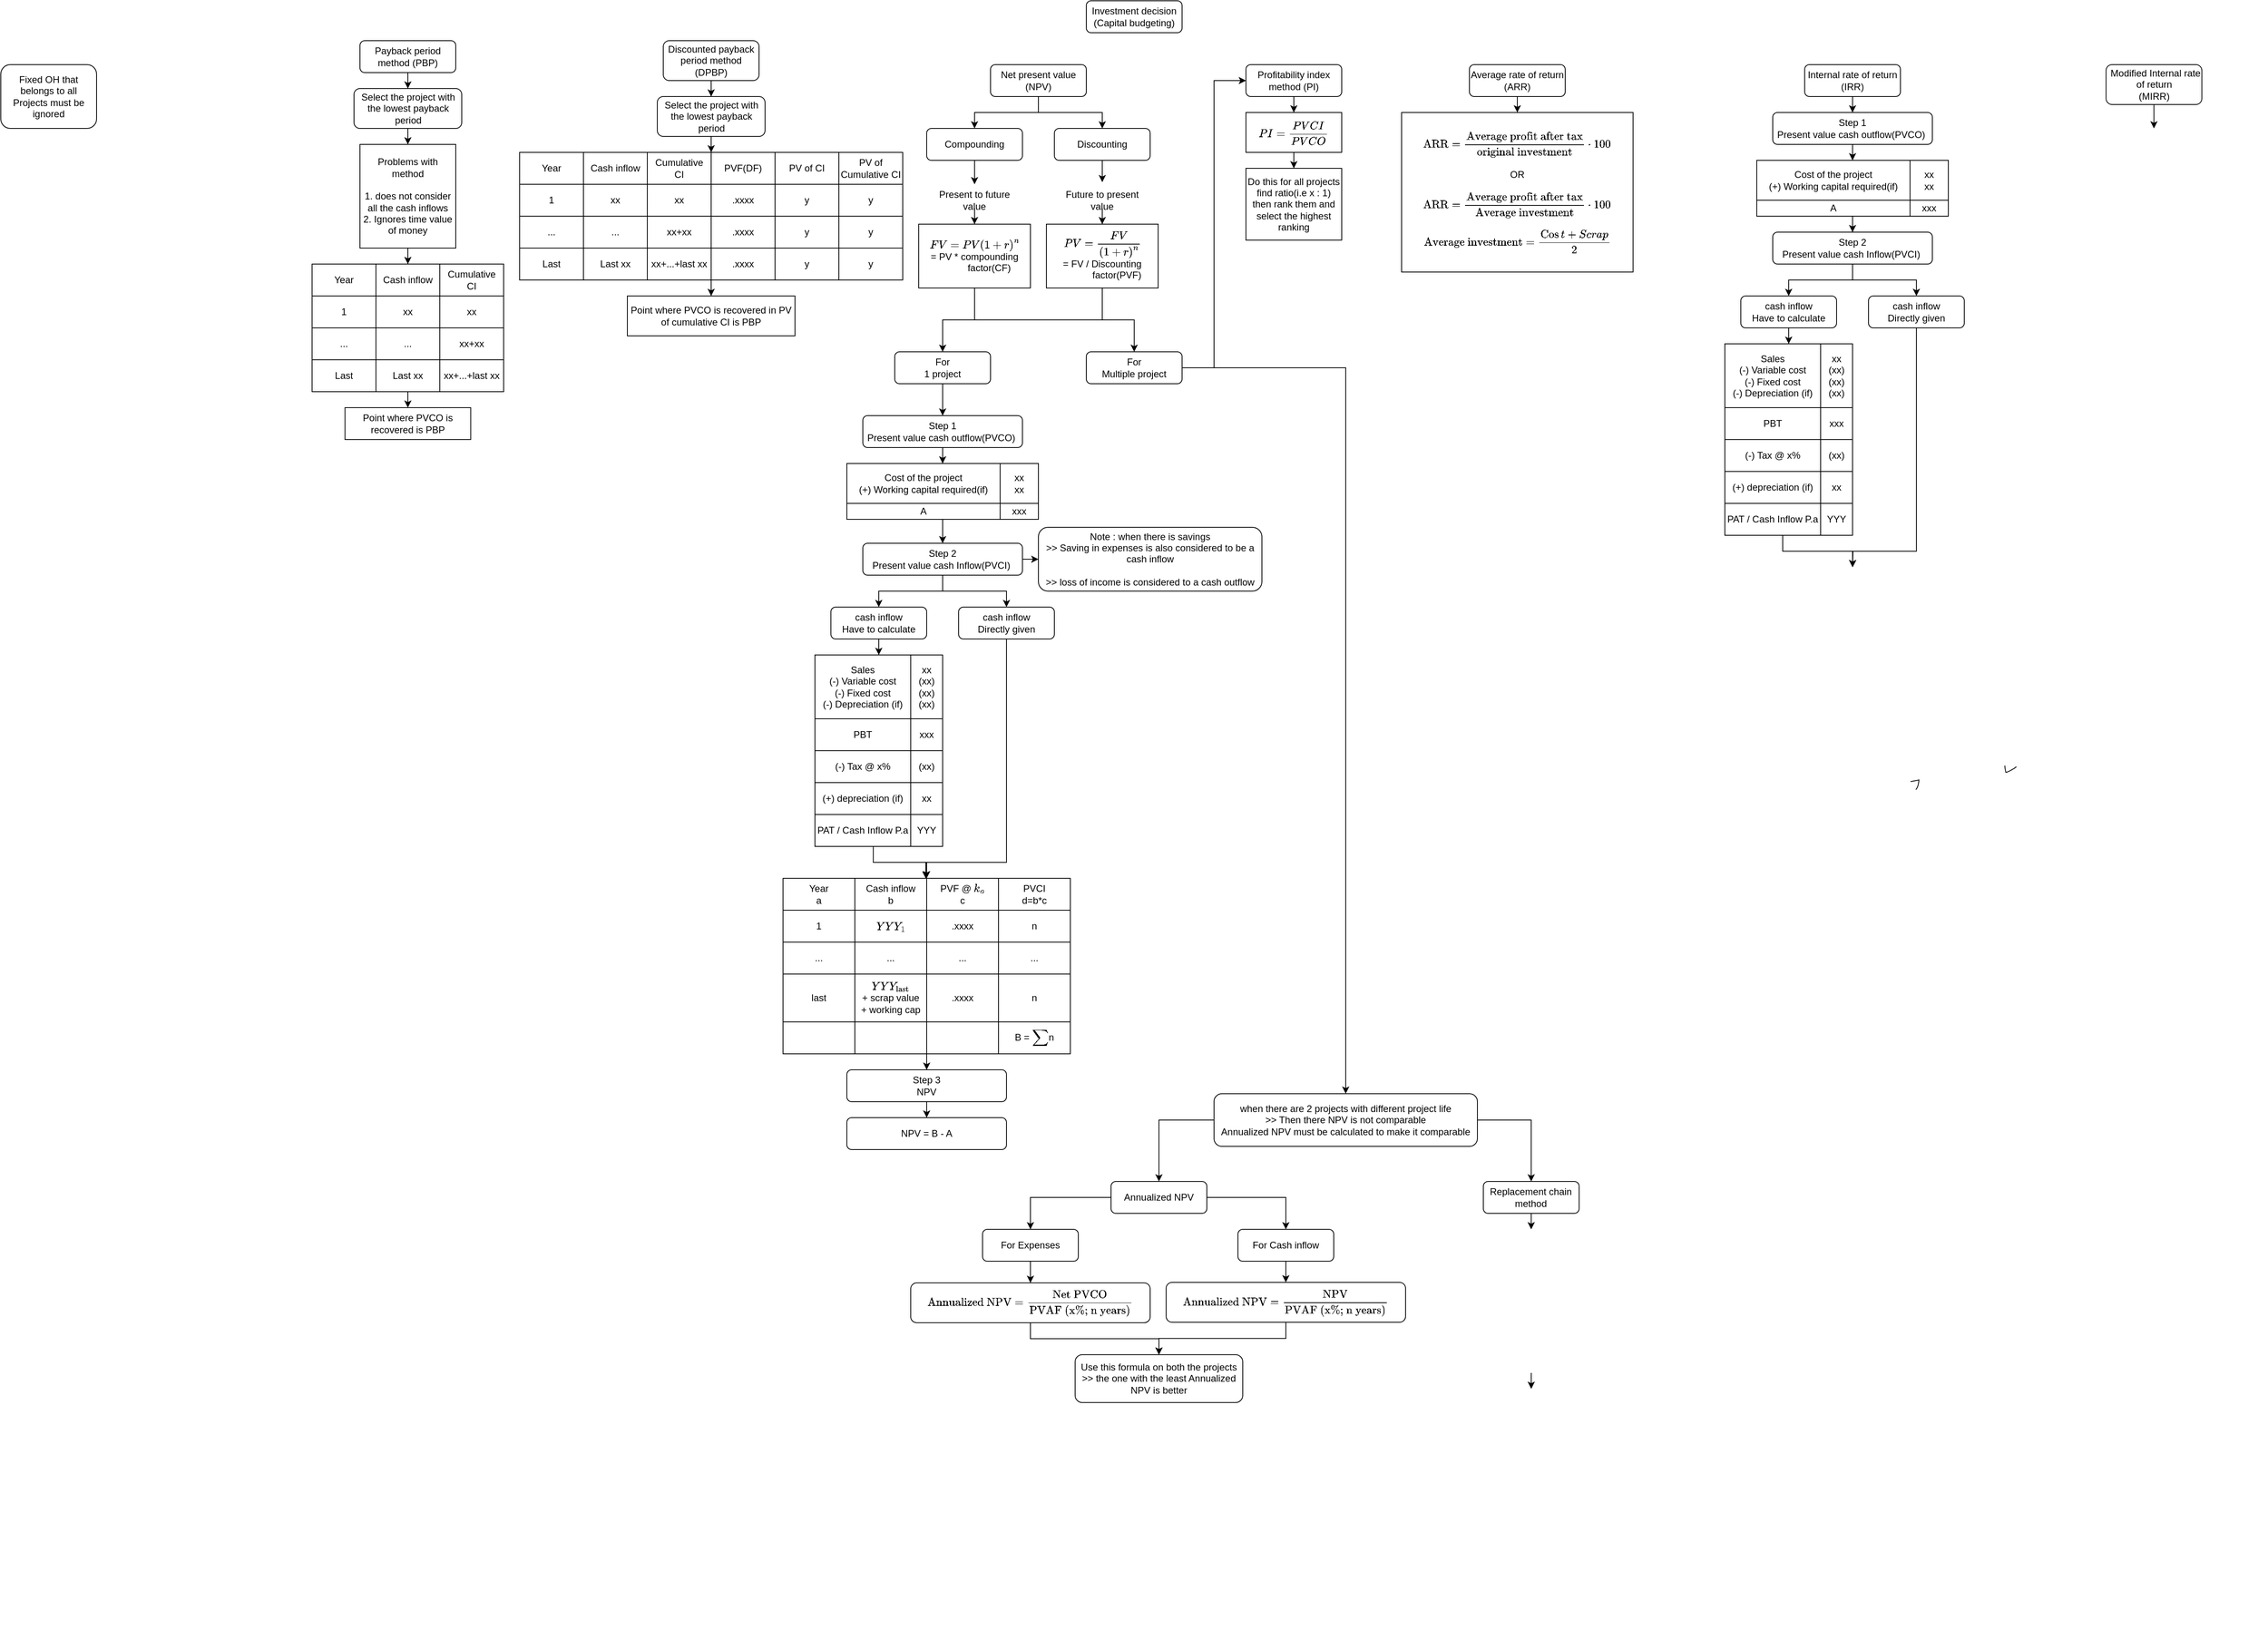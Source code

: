 <mxfile version="14.8.5" type="github">
  <diagram id="AE9PCFAKZsRjW13e8YS1" name="Page-1">
    <mxGraphModel dx="8300" dy="3135" grid="1" gridSize="10" guides="1" tooltips="1" connect="1" arrows="1" fold="1" page="1" pageScale="1" pageWidth="850" pageHeight="1100" math="1" shadow="0">
      <root>
        <mxCell id="0" />
        <mxCell id="1" parent="0" />
        <mxCell id="Flp0xYkeOaXPbPinkIUJ-1" value="&lt;div&gt;Investment decision&lt;/div&gt;&lt;div&gt;(Capital budgeting)&lt;br&gt;&lt;/div&gt;" style="rounded=1;whiteSpace=wrap;html=1;" parent="1" vertex="1">
          <mxGeometry x="400" width="120" height="40" as="geometry" />
        </mxCell>
        <mxCell id="Flp0xYkeOaXPbPinkIUJ-100" style="edgeStyle=orthogonalEdgeStyle;rounded=0;orthogonalLoop=1;jettySize=auto;html=1;" parent="1" source="Flp0xYkeOaXPbPinkIUJ-2" target="Flp0xYkeOaXPbPinkIUJ-99" edge="1">
          <mxGeometry relative="1" as="geometry" />
        </mxCell>
        <mxCell id="Flp0xYkeOaXPbPinkIUJ-2" value="Profitability index method (PI)" style="rounded=1;whiteSpace=wrap;html=1;" parent="1" vertex="1">
          <mxGeometry x="600" y="80" width="120" height="40" as="geometry" />
        </mxCell>
        <mxCell id="Flp0xYkeOaXPbPinkIUJ-178" style="edgeStyle=orthogonalEdgeStyle;rounded=0;orthogonalLoop=1;jettySize=auto;html=1;entryX=0.5;entryY=0;entryDx=0;entryDy=0;" parent="1" source="Flp0xYkeOaXPbPinkIUJ-3" target="Flp0xYkeOaXPbPinkIUJ-168" edge="1">
          <mxGeometry relative="1" as="geometry" />
        </mxCell>
        <mxCell id="Flp0xYkeOaXPbPinkIUJ-3" value="&lt;div&gt;Internal rate of return&lt;/div&gt;&lt;div&gt;(IRR)&lt;br&gt;&lt;/div&gt;" style="rounded=1;whiteSpace=wrap;html=1;" parent="1" vertex="1">
          <mxGeometry x="1300" y="80" width="120" height="40" as="geometry" />
        </mxCell>
        <mxCell id="dy76gQKQW4XE0QMH06Xm-3" style="edgeStyle=orthogonalEdgeStyle;rounded=0;orthogonalLoop=1;jettySize=auto;html=1;" parent="1" source="Flp0xYkeOaXPbPinkIUJ-4" target="dy76gQKQW4XE0QMH06Xm-8" edge="1">
          <mxGeometry relative="1" as="geometry">
            <mxPoint x="1737.619" y="155" as="targetPoint" />
          </mxGeometry>
        </mxCell>
        <mxCell id="Flp0xYkeOaXPbPinkIUJ-4" value="&lt;div&gt;&amp;nbsp;Modified Internal rate of return&lt;/div&gt;&lt;div&gt;(MIRR)&lt;br&gt;&lt;/div&gt;" style="rounded=1;whiteSpace=wrap;html=1;" parent="1" vertex="1">
          <mxGeometry x="1677.64" y="80" width="120" height="50" as="geometry" />
        </mxCell>
        <mxCell id="Flp0xYkeOaXPbPinkIUJ-21" style="edgeStyle=orthogonalEdgeStyle;rounded=0;orthogonalLoop=1;jettySize=auto;html=1;" parent="1" source="Flp0xYkeOaXPbPinkIUJ-5" target="Flp0xYkeOaXPbPinkIUJ-15" edge="1">
          <mxGeometry relative="1" as="geometry" />
        </mxCell>
        <mxCell id="Flp0xYkeOaXPbPinkIUJ-22" style="edgeStyle=orthogonalEdgeStyle;rounded=0;orthogonalLoop=1;jettySize=auto;html=1;" parent="1" source="Flp0xYkeOaXPbPinkIUJ-5" target="Flp0xYkeOaXPbPinkIUJ-16" edge="1">
          <mxGeometry relative="1" as="geometry" />
        </mxCell>
        <mxCell id="Flp0xYkeOaXPbPinkIUJ-5" value="&lt;div&gt;Net present value&lt;/div&gt;&lt;div&gt;(NPV)&lt;br&gt;&lt;/div&gt;" style="rounded=1;whiteSpace=wrap;html=1;" parent="1" vertex="1">
          <mxGeometry x="280" y="80" width="120" height="40" as="geometry" />
        </mxCell>
        <mxCell id="Flp0xYkeOaXPbPinkIUJ-11" style="edgeStyle=orthogonalEdgeStyle;rounded=0;orthogonalLoop=1;jettySize=auto;html=1;entryX=0.5;entryY=0;entryDx=0;entryDy=0;" parent="1" source="Flp0xYkeOaXPbPinkIUJ-6" target="Flp0xYkeOaXPbPinkIUJ-10" edge="1">
          <mxGeometry relative="1" as="geometry" />
        </mxCell>
        <mxCell id="Flp0xYkeOaXPbPinkIUJ-6" value="Payback period method (PBP)" style="rounded=1;whiteSpace=wrap;html=1;" parent="1" vertex="1">
          <mxGeometry x="-510" y="50" width="120" height="40" as="geometry" />
        </mxCell>
        <mxCell id="Flp0xYkeOaXPbPinkIUJ-145" style="edgeStyle=orthogonalEdgeStyle;rounded=0;orthogonalLoop=1;jettySize=auto;html=1;" parent="1" source="Flp0xYkeOaXPbPinkIUJ-7" target="Flp0xYkeOaXPbPinkIUJ-144" edge="1">
          <mxGeometry relative="1" as="geometry" />
        </mxCell>
        <mxCell id="Flp0xYkeOaXPbPinkIUJ-7" value="Discounted payback period method (DPBP)" style="rounded=1;whiteSpace=wrap;html=1;" parent="1" vertex="1">
          <mxGeometry x="-130" y="50" width="120" height="50" as="geometry" />
        </mxCell>
        <mxCell id="Flp0xYkeOaXPbPinkIUJ-165" style="edgeStyle=orthogonalEdgeStyle;rounded=0;orthogonalLoop=1;jettySize=auto;html=1;" parent="1" source="Flp0xYkeOaXPbPinkIUJ-9" target="Flp0xYkeOaXPbPinkIUJ-164" edge="1">
          <mxGeometry relative="1" as="geometry" />
        </mxCell>
        <mxCell id="Flp0xYkeOaXPbPinkIUJ-9" value="&lt;div&gt;Average rate of return&lt;/div&gt;&lt;div&gt;(ARR)&lt;br&gt;&lt;/div&gt;" style="rounded=1;whiteSpace=wrap;html=1;" parent="1" vertex="1">
          <mxGeometry x="880" y="80" width="120" height="40" as="geometry" />
        </mxCell>
        <mxCell id="Flp0xYkeOaXPbPinkIUJ-14" style="edgeStyle=orthogonalEdgeStyle;rounded=0;orthogonalLoop=1;jettySize=auto;html=1;" parent="1" source="Flp0xYkeOaXPbPinkIUJ-10" target="Flp0xYkeOaXPbPinkIUJ-12" edge="1">
          <mxGeometry relative="1" as="geometry" />
        </mxCell>
        <mxCell id="Flp0xYkeOaXPbPinkIUJ-10" value="Select the project with the lowest payback period" style="rounded=1;whiteSpace=wrap;html=1;" parent="1" vertex="1">
          <mxGeometry x="-517.5" y="110" width="135" height="50" as="geometry" />
        </mxCell>
        <mxCell id="Flp0xYkeOaXPbPinkIUJ-124" style="edgeStyle=orthogonalEdgeStyle;rounded=0;orthogonalLoop=1;jettySize=auto;html=1;entryX=0.5;entryY=0;entryDx=0;entryDy=0;entryPerimeter=0;" parent="1" source="Flp0xYkeOaXPbPinkIUJ-12" target="Flp0xYkeOaXPbPinkIUJ-104" edge="1">
          <mxGeometry relative="1" as="geometry" />
        </mxCell>
        <mxCell id="Flp0xYkeOaXPbPinkIUJ-12" value="&lt;div&gt;Problems with method&lt;/div&gt;&lt;div&gt;&lt;br&gt;&lt;/div&gt;&lt;div&gt;1. does not consider all the cash inflows&lt;/div&gt;&lt;div&gt;2. Ignores time value of money&lt;br&gt;&lt;/div&gt;" style="rounded=1;whiteSpace=wrap;html=1;arcSize=0;" parent="1" vertex="1">
          <mxGeometry x="-510" y="180" width="120" height="130" as="geometry" />
        </mxCell>
        <mxCell id="Flp0xYkeOaXPbPinkIUJ-19" style="edgeStyle=orthogonalEdgeStyle;rounded=0;orthogonalLoop=1;jettySize=auto;html=1;entryX=0.5;entryY=0;entryDx=0;entryDy=0;" parent="1" source="Flp0xYkeOaXPbPinkIUJ-15" target="Flp0xYkeOaXPbPinkIUJ-17" edge="1">
          <mxGeometry relative="1" as="geometry" />
        </mxCell>
        <mxCell id="Flp0xYkeOaXPbPinkIUJ-15" value="Compounding" style="rounded=1;whiteSpace=wrap;html=1;" parent="1" vertex="1">
          <mxGeometry x="200" y="160" width="120" height="40" as="geometry" />
        </mxCell>
        <mxCell id="Flp0xYkeOaXPbPinkIUJ-20" style="edgeStyle=orthogonalEdgeStyle;rounded=0;orthogonalLoop=1;jettySize=auto;html=1;entryX=0.5;entryY=-0.067;entryDx=0;entryDy=0;entryPerimeter=0;" parent="1" source="Flp0xYkeOaXPbPinkIUJ-16" target="Flp0xYkeOaXPbPinkIUJ-18" edge="1">
          <mxGeometry relative="1" as="geometry" />
        </mxCell>
        <mxCell id="Flp0xYkeOaXPbPinkIUJ-16" value="Discounting" style="rounded=1;whiteSpace=wrap;html=1;" parent="1" vertex="1">
          <mxGeometry x="360" y="160" width="120" height="40" as="geometry" />
        </mxCell>
        <mxCell id="Flp0xYkeOaXPbPinkIUJ-25" style="edgeStyle=orthogonalEdgeStyle;rounded=0;orthogonalLoop=1;jettySize=auto;html=1;" parent="1" source="Flp0xYkeOaXPbPinkIUJ-17" target="Flp0xYkeOaXPbPinkIUJ-23" edge="1">
          <mxGeometry relative="1" as="geometry" />
        </mxCell>
        <mxCell id="Flp0xYkeOaXPbPinkIUJ-17" value="Present to future value" style="text;html=1;strokeColor=none;fillColor=none;align=center;verticalAlign=middle;whiteSpace=wrap;rounded=0;" parent="1" vertex="1">
          <mxGeometry x="200" y="230" width="120" height="40" as="geometry" />
        </mxCell>
        <mxCell id="Flp0xYkeOaXPbPinkIUJ-26" style="edgeStyle=orthogonalEdgeStyle;rounded=0;orthogonalLoop=1;jettySize=auto;html=1;" parent="1" source="Flp0xYkeOaXPbPinkIUJ-18" target="Flp0xYkeOaXPbPinkIUJ-24" edge="1">
          <mxGeometry relative="1" as="geometry" />
        </mxCell>
        <mxCell id="Flp0xYkeOaXPbPinkIUJ-18" value="Future to present value" style="text;html=1;strokeColor=none;fillColor=none;align=center;verticalAlign=middle;whiteSpace=wrap;rounded=0;" parent="1" vertex="1">
          <mxGeometry x="360" y="230" width="120" height="40" as="geometry" />
        </mxCell>
        <mxCell id="Flp0xYkeOaXPbPinkIUJ-30" style="edgeStyle=orthogonalEdgeStyle;rounded=0;orthogonalLoop=1;jettySize=auto;html=1;" parent="1" source="Flp0xYkeOaXPbPinkIUJ-23" target="Flp0xYkeOaXPbPinkIUJ-28" edge="1">
          <mxGeometry relative="1" as="geometry">
            <Array as="points">
              <mxPoint x="260" y="400" />
              <mxPoint x="460" y="400" />
            </Array>
          </mxGeometry>
        </mxCell>
        <mxCell id="Flp0xYkeOaXPbPinkIUJ-23" value="&lt;div&gt;`FV = PV (1+r)^n`&lt;/div&gt;&lt;div&gt;= PV * compounding &lt;br&gt;&lt;/div&gt;&lt;div&gt;&amp;nbsp;&amp;nbsp;&amp;nbsp;&amp;nbsp;&amp;nbsp;&amp;nbsp;&amp;nbsp;&amp;nbsp;&amp;nbsp;&amp;nbsp; factor(CF)&lt;/div&gt;" style="rounded=0;whiteSpace=wrap;html=1;" parent="1" vertex="1">
          <mxGeometry x="190" y="280" width="140" height="80" as="geometry" />
        </mxCell>
        <mxCell id="Flp0xYkeOaXPbPinkIUJ-29" style="edgeStyle=orthogonalEdgeStyle;rounded=0;orthogonalLoop=1;jettySize=auto;html=1;" parent="1" source="Flp0xYkeOaXPbPinkIUJ-24" target="Flp0xYkeOaXPbPinkIUJ-27" edge="1">
          <mxGeometry relative="1" as="geometry">
            <Array as="points">
              <mxPoint x="420" y="400" />
              <mxPoint x="220" y="400" />
            </Array>
          </mxGeometry>
        </mxCell>
        <mxCell id="Flp0xYkeOaXPbPinkIUJ-24" value="&lt;div&gt;`PV = (FV)/ (1+r)^n`&lt;/div&gt;&lt;div&gt;= FV / Discounting&lt;br&gt;&lt;/div&gt;&lt;div&gt;&amp;nbsp;&amp;nbsp;&amp;nbsp;&amp;nbsp;&amp;nbsp;&amp;nbsp;&amp;nbsp;&amp;nbsp;&amp;nbsp;&amp;nbsp; factor(PVF)&lt;/div&gt;" style="rounded=0;whiteSpace=wrap;html=1;" parent="1" vertex="1">
          <mxGeometry x="350" y="280" width="140" height="80" as="geometry" />
        </mxCell>
        <mxCell id="Flp0xYkeOaXPbPinkIUJ-63" style="edgeStyle=orthogonalEdgeStyle;rounded=0;orthogonalLoop=1;jettySize=auto;html=1;" parent="1" source="Flp0xYkeOaXPbPinkIUJ-27" target="Flp0xYkeOaXPbPinkIUJ-32" edge="1">
          <mxGeometry relative="1" as="geometry" />
        </mxCell>
        <mxCell id="Flp0xYkeOaXPbPinkIUJ-27" value="&lt;div&gt;For&lt;/div&gt;&lt;div&gt;1 project&lt;br&gt;&lt;/div&gt;" style="rounded=1;whiteSpace=wrap;html=1;" parent="1" vertex="1">
          <mxGeometry x="160" y="440" width="120" height="40" as="geometry" />
        </mxCell>
        <mxCell id="Flp0xYkeOaXPbPinkIUJ-98" style="edgeStyle=orthogonalEdgeStyle;rounded=0;orthogonalLoop=1;jettySize=auto;html=1;entryX=0;entryY=0.5;entryDx=0;entryDy=0;" parent="1" source="Flp0xYkeOaXPbPinkIUJ-28" target="Flp0xYkeOaXPbPinkIUJ-2" edge="1">
          <mxGeometry relative="1" as="geometry" />
        </mxCell>
        <mxCell id="61gDuUX2APdWrK0IA7os-19" style="edgeStyle=orthogonalEdgeStyle;rounded=0;orthogonalLoop=1;jettySize=auto;html=1;" parent="1" source="Flp0xYkeOaXPbPinkIUJ-28" target="61gDuUX2APdWrK0IA7os-3" edge="1">
          <mxGeometry relative="1" as="geometry" />
        </mxCell>
        <mxCell id="Flp0xYkeOaXPbPinkIUJ-28" value="&lt;div&gt;For&lt;/div&gt;&lt;div&gt;Multiple project&lt;br&gt;&lt;/div&gt;" style="rounded=1;whiteSpace=wrap;html=1;" parent="1" vertex="1">
          <mxGeometry x="400" y="440" width="120" height="40" as="geometry" />
        </mxCell>
        <mxCell id="Flp0xYkeOaXPbPinkIUJ-32" value="&lt;div&gt;Step 1&lt;/div&gt;&lt;div&gt;Present value cash outflow(PVCO)&amp;nbsp; &lt;br&gt;&lt;/div&gt;" style="rounded=1;whiteSpace=wrap;html=1;" parent="1" vertex="1">
          <mxGeometry x="120" y="520" width="200" height="40" as="geometry" />
        </mxCell>
        <mxCell id="Flp0xYkeOaXPbPinkIUJ-40" style="edgeStyle=orthogonalEdgeStyle;rounded=0;orthogonalLoop=1;jettySize=auto;html=1;" parent="1" source="Flp0xYkeOaXPbPinkIUJ-32" target="Flp0xYkeOaXPbPinkIUJ-33" edge="1">
          <mxGeometry relative="1" as="geometry" />
        </mxCell>
        <mxCell id="Flp0xYkeOaXPbPinkIUJ-97" style="edgeStyle=orthogonalEdgeStyle;rounded=0;orthogonalLoop=1;jettySize=auto;html=1;" parent="1" source="Flp0xYkeOaXPbPinkIUJ-33" target="Flp0xYkeOaXPbPinkIUJ-41" edge="1">
          <mxGeometry relative="1" as="geometry" />
        </mxCell>
        <mxCell id="Flp0xYkeOaXPbPinkIUJ-33" value="" style="shape=table;startSize=0;container=1;collapsible=0;childLayout=tableLayout;" parent="1" vertex="1">
          <mxGeometry x="100" y="580" width="240" height="70" as="geometry" />
        </mxCell>
        <mxCell id="Flp0xYkeOaXPbPinkIUJ-34" value="" style="shape=partialRectangle;collapsible=0;dropTarget=0;pointerEvents=0;fillColor=none;top=0;left=0;bottom=0;right=0;points=[[0,0.5],[1,0.5]];portConstraint=eastwest;" parent="Flp0xYkeOaXPbPinkIUJ-33" vertex="1">
          <mxGeometry width="240" height="50" as="geometry" />
        </mxCell>
        <mxCell id="Flp0xYkeOaXPbPinkIUJ-35" value="&lt;div&gt;Cost of the project&lt;/div&gt;&lt;div&gt;(+) Working capital required(if)&lt;br&gt;&lt;/div&gt;" style="shape=partialRectangle;html=1;whiteSpace=wrap;connectable=0;overflow=hidden;fillColor=none;top=0;left=0;bottom=0;right=0;" parent="Flp0xYkeOaXPbPinkIUJ-34" vertex="1">
          <mxGeometry width="192" height="50" as="geometry" />
        </mxCell>
        <mxCell id="Flp0xYkeOaXPbPinkIUJ-36" value="&lt;div&gt;xx&lt;/div&gt;&lt;div&gt;xx&lt;br&gt;&lt;/div&gt;" style="shape=partialRectangle;html=1;whiteSpace=wrap;connectable=0;overflow=hidden;fillColor=none;top=0;left=0;bottom=0;right=0;" parent="Flp0xYkeOaXPbPinkIUJ-34" vertex="1">
          <mxGeometry x="192" width="48" height="50" as="geometry" />
        </mxCell>
        <mxCell id="Flp0xYkeOaXPbPinkIUJ-37" value="" style="shape=partialRectangle;collapsible=0;dropTarget=0;pointerEvents=0;fillColor=none;top=0;left=0;bottom=0;right=0;points=[[0,0.5],[1,0.5]];portConstraint=eastwest;" parent="Flp0xYkeOaXPbPinkIUJ-33" vertex="1">
          <mxGeometry y="50" width="240" height="20" as="geometry" />
        </mxCell>
        <mxCell id="Flp0xYkeOaXPbPinkIUJ-38" value="A" style="shape=partialRectangle;html=1;whiteSpace=wrap;connectable=0;overflow=hidden;fillColor=none;top=0;left=0;bottom=0;right=0;" parent="Flp0xYkeOaXPbPinkIUJ-37" vertex="1">
          <mxGeometry width="192" height="20" as="geometry" />
        </mxCell>
        <mxCell id="Flp0xYkeOaXPbPinkIUJ-39" value="xxx" style="shape=partialRectangle;html=1;whiteSpace=wrap;connectable=0;overflow=hidden;fillColor=none;top=0;left=0;bottom=0;right=0;" parent="Flp0xYkeOaXPbPinkIUJ-37" vertex="1">
          <mxGeometry x="192" width="48" height="20" as="geometry" />
        </mxCell>
        <mxCell id="Flp0xYkeOaXPbPinkIUJ-44" style="edgeStyle=orthogonalEdgeStyle;rounded=0;orthogonalLoop=1;jettySize=auto;html=1;" parent="1" source="Flp0xYkeOaXPbPinkIUJ-41" target="Flp0xYkeOaXPbPinkIUJ-42" edge="1">
          <mxGeometry relative="1" as="geometry" />
        </mxCell>
        <mxCell id="Flp0xYkeOaXPbPinkIUJ-45" style="edgeStyle=orthogonalEdgeStyle;rounded=0;orthogonalLoop=1;jettySize=auto;html=1;" parent="1" source="Flp0xYkeOaXPbPinkIUJ-41" target="Flp0xYkeOaXPbPinkIUJ-43" edge="1">
          <mxGeometry relative="1" as="geometry" />
        </mxCell>
        <mxCell id="61gDuUX2APdWrK0IA7os-2" style="edgeStyle=orthogonalEdgeStyle;rounded=0;orthogonalLoop=1;jettySize=auto;html=1;" parent="1" source="Flp0xYkeOaXPbPinkIUJ-41" target="61gDuUX2APdWrK0IA7os-1" edge="1">
          <mxGeometry relative="1" as="geometry" />
        </mxCell>
        <mxCell id="Flp0xYkeOaXPbPinkIUJ-41" value="&lt;div&gt;Step 2&lt;br&gt;&lt;/div&gt;&lt;div&gt;Present value cash Inflow(PVCI)&amp;nbsp; &lt;br&gt;&lt;/div&gt;" style="rounded=1;whiteSpace=wrap;html=1;" parent="1" vertex="1">
          <mxGeometry x="120" y="680" width="200" height="40" as="geometry" />
        </mxCell>
        <mxCell id="Flp0xYkeOaXPbPinkIUJ-42" value="cash inflow &lt;div&gt;Have to calculate&lt;/div&gt;" style="rounded=1;whiteSpace=wrap;html=1;" parent="1" vertex="1">
          <mxGeometry x="80" y="760" width="120" height="40" as="geometry" />
        </mxCell>
        <mxCell id="Flp0xYkeOaXPbPinkIUJ-92" style="edgeStyle=orthogonalEdgeStyle;rounded=0;orthogonalLoop=1;jettySize=auto;html=1;entryX=0.497;entryY=0.008;entryDx=0;entryDy=0;entryPerimeter=0;" parent="1" source="Flp0xYkeOaXPbPinkIUJ-43" target="Flp0xYkeOaXPbPinkIUJ-65" edge="1">
          <mxGeometry relative="1" as="geometry">
            <Array as="points">
              <mxPoint x="300" y="1080" />
              <mxPoint x="199" y="1080" />
            </Array>
          </mxGeometry>
        </mxCell>
        <mxCell id="Flp0xYkeOaXPbPinkIUJ-43" value="&lt;div&gt;cash inflow &lt;br&gt;&lt;/div&gt;&lt;div&gt;Directly given&lt;/div&gt;" style="rounded=1;whiteSpace=wrap;html=1;" parent="1" vertex="1">
          <mxGeometry x="240" y="760" width="120" height="40" as="geometry" />
        </mxCell>
        <mxCell id="Flp0xYkeOaXPbPinkIUJ-62" style="edgeStyle=orthogonalEdgeStyle;rounded=0;orthogonalLoop=1;jettySize=auto;html=1;exitX=0.5;exitY=1;exitDx=0;exitDy=0;" parent="1" source="Flp0xYkeOaXPbPinkIUJ-42" target="Flp0xYkeOaXPbPinkIUJ-46" edge="1">
          <mxGeometry relative="1" as="geometry" />
        </mxCell>
        <mxCell id="Flp0xYkeOaXPbPinkIUJ-46" value="" style="shape=table;startSize=0;container=1;collapsible=0;childLayout=tableLayout;" parent="1" vertex="1">
          <mxGeometry x="60" y="820" width="160" height="240" as="geometry" />
        </mxCell>
        <mxCell id="Flp0xYkeOaXPbPinkIUJ-47" value="" style="shape=partialRectangle;collapsible=0;dropTarget=0;pointerEvents=0;fillColor=none;top=0;left=0;bottom=0;right=0;points=[[0,0.5],[1,0.5]];portConstraint=eastwest;" parent="Flp0xYkeOaXPbPinkIUJ-46" vertex="1">
          <mxGeometry width="160" height="80" as="geometry" />
        </mxCell>
        <mxCell id="Flp0xYkeOaXPbPinkIUJ-48" value="&lt;div&gt;Sales&lt;/div&gt;&lt;div&gt;(-) Variable cost&lt;/div&gt;&lt;div&gt;(-) Fixed cost&lt;/div&gt;&lt;div&gt;(-) Depreciation (if)&lt;br&gt;&lt;/div&gt;" style="shape=partialRectangle;html=1;whiteSpace=wrap;connectable=0;overflow=hidden;fillColor=none;top=0;left=0;bottom=0;right=0;" parent="Flp0xYkeOaXPbPinkIUJ-47" vertex="1">
          <mxGeometry width="120" height="80" as="geometry" />
        </mxCell>
        <mxCell id="Flp0xYkeOaXPbPinkIUJ-49" value="&lt;div&gt;xx&lt;/div&gt;&lt;div&gt;(xx)&lt;/div&gt;&lt;div&gt;(xx)&lt;/div&gt;&lt;div&gt;(xx)&lt;br&gt;&lt;/div&gt;" style="shape=partialRectangle;html=1;whiteSpace=wrap;connectable=0;overflow=hidden;fillColor=none;top=0;left=0;bottom=0;right=0;" parent="Flp0xYkeOaXPbPinkIUJ-47" vertex="1">
          <mxGeometry x="120" width="40" height="80" as="geometry" />
        </mxCell>
        <mxCell id="Flp0xYkeOaXPbPinkIUJ-50" value="" style="shape=partialRectangle;collapsible=0;dropTarget=0;pointerEvents=0;fillColor=none;top=0;left=0;bottom=0;right=0;points=[[0,0.5],[1,0.5]];portConstraint=eastwest;" parent="Flp0xYkeOaXPbPinkIUJ-46" vertex="1">
          <mxGeometry y="80" width="160" height="40" as="geometry" />
        </mxCell>
        <mxCell id="Flp0xYkeOaXPbPinkIUJ-51" value="PBT" style="shape=partialRectangle;html=1;whiteSpace=wrap;connectable=0;overflow=hidden;fillColor=none;top=0;left=0;bottom=0;right=0;" parent="Flp0xYkeOaXPbPinkIUJ-50" vertex="1">
          <mxGeometry width="120" height="40" as="geometry" />
        </mxCell>
        <mxCell id="Flp0xYkeOaXPbPinkIUJ-52" value="xxx" style="shape=partialRectangle;html=1;whiteSpace=wrap;connectable=0;overflow=hidden;fillColor=none;top=0;left=0;bottom=0;right=0;" parent="Flp0xYkeOaXPbPinkIUJ-50" vertex="1">
          <mxGeometry x="120" width="40" height="40" as="geometry" />
        </mxCell>
        <mxCell id="Flp0xYkeOaXPbPinkIUJ-53" value="" style="shape=partialRectangle;collapsible=0;dropTarget=0;pointerEvents=0;fillColor=none;top=0;left=0;bottom=0;right=0;points=[[0,0.5],[1,0.5]];portConstraint=eastwest;" parent="Flp0xYkeOaXPbPinkIUJ-46" vertex="1">
          <mxGeometry y="120" width="160" height="40" as="geometry" />
        </mxCell>
        <mxCell id="Flp0xYkeOaXPbPinkIUJ-54" value="(-) Tax @ x%" style="shape=partialRectangle;html=1;whiteSpace=wrap;connectable=0;overflow=hidden;fillColor=none;top=0;left=0;bottom=0;right=0;" parent="Flp0xYkeOaXPbPinkIUJ-53" vertex="1">
          <mxGeometry width="120" height="40" as="geometry" />
        </mxCell>
        <mxCell id="Flp0xYkeOaXPbPinkIUJ-55" value="(xx)" style="shape=partialRectangle;html=1;whiteSpace=wrap;connectable=0;overflow=hidden;fillColor=none;top=0;left=0;bottom=0;right=0;" parent="Flp0xYkeOaXPbPinkIUJ-53" vertex="1">
          <mxGeometry x="120" width="40" height="40" as="geometry" />
        </mxCell>
        <mxCell id="Flp0xYkeOaXPbPinkIUJ-56" value="" style="shape=partialRectangle;collapsible=0;dropTarget=0;pointerEvents=0;fillColor=none;top=0;left=0;bottom=0;right=0;points=[[0,0.5],[1,0.5]];portConstraint=eastwest;" parent="Flp0xYkeOaXPbPinkIUJ-46" vertex="1">
          <mxGeometry y="160" width="160" height="40" as="geometry" />
        </mxCell>
        <mxCell id="Flp0xYkeOaXPbPinkIUJ-57" value="(+) depreciation (if)" style="shape=partialRectangle;html=1;whiteSpace=wrap;connectable=0;overflow=hidden;fillColor=none;top=0;left=0;bottom=0;right=0;" parent="Flp0xYkeOaXPbPinkIUJ-56" vertex="1">
          <mxGeometry width="120" height="40" as="geometry" />
        </mxCell>
        <mxCell id="Flp0xYkeOaXPbPinkIUJ-58" value="xx" style="shape=partialRectangle;html=1;whiteSpace=wrap;connectable=0;overflow=hidden;fillColor=none;top=0;left=0;bottom=0;right=0;" parent="Flp0xYkeOaXPbPinkIUJ-56" vertex="1">
          <mxGeometry x="120" width="40" height="40" as="geometry" />
        </mxCell>
        <mxCell id="Flp0xYkeOaXPbPinkIUJ-59" style="shape=partialRectangle;collapsible=0;dropTarget=0;pointerEvents=0;fillColor=none;top=0;left=0;bottom=0;right=0;points=[[0,0.5],[1,0.5]];portConstraint=eastwest;" parent="Flp0xYkeOaXPbPinkIUJ-46" vertex="1">
          <mxGeometry y="200" width="160" height="40" as="geometry" />
        </mxCell>
        <mxCell id="Flp0xYkeOaXPbPinkIUJ-60" value="PAT / Cash Inflow P.a" style="shape=partialRectangle;html=1;whiteSpace=wrap;connectable=0;overflow=hidden;fillColor=none;top=0;left=0;bottom=0;right=0;" parent="Flp0xYkeOaXPbPinkIUJ-59" vertex="1">
          <mxGeometry width="120" height="40" as="geometry" />
        </mxCell>
        <mxCell id="Flp0xYkeOaXPbPinkIUJ-61" value="YYY" style="shape=partialRectangle;html=1;whiteSpace=wrap;connectable=0;overflow=hidden;fillColor=none;top=0;left=0;bottom=0;right=0;" parent="Flp0xYkeOaXPbPinkIUJ-59" vertex="1">
          <mxGeometry x="120" width="40" height="40" as="geometry" />
        </mxCell>
        <mxCell id="Flp0xYkeOaXPbPinkIUJ-96" style="edgeStyle=orthogonalEdgeStyle;rounded=0;orthogonalLoop=1;jettySize=auto;html=1;" parent="1" source="Flp0xYkeOaXPbPinkIUJ-64" target="Flp0xYkeOaXPbPinkIUJ-93" edge="1">
          <mxGeometry relative="1" as="geometry" />
        </mxCell>
        <mxCell id="Flp0xYkeOaXPbPinkIUJ-64" value="" style="shape=table;startSize=0;container=1;collapsible=0;childLayout=tableLayout;" parent="1" vertex="1">
          <mxGeometry x="20" y="1100" width="360" height="220" as="geometry" />
        </mxCell>
        <mxCell id="Flp0xYkeOaXPbPinkIUJ-65" value="" style="shape=partialRectangle;collapsible=0;dropTarget=0;pointerEvents=0;fillColor=none;top=0;left=0;bottom=0;right=0;points=[[0,0.5],[1,0.5]];portConstraint=eastwest;" parent="Flp0xYkeOaXPbPinkIUJ-64" vertex="1">
          <mxGeometry width="360" height="40" as="geometry" />
        </mxCell>
        <mxCell id="Flp0xYkeOaXPbPinkIUJ-66" value="&lt;div&gt;Year&lt;/div&gt;a" style="shape=partialRectangle;html=1;whiteSpace=wrap;connectable=0;overflow=hidden;fillColor=none;top=0;left=0;bottom=0;right=0;" parent="Flp0xYkeOaXPbPinkIUJ-65" vertex="1">
          <mxGeometry width="90" height="40" as="geometry" />
        </mxCell>
        <mxCell id="Flp0xYkeOaXPbPinkIUJ-67" value="&lt;div&gt;Cash inflow&lt;/div&gt;&lt;div&gt;b&lt;br&gt;&lt;/div&gt;" style="shape=partialRectangle;html=1;whiteSpace=wrap;connectable=0;overflow=hidden;fillColor=none;top=0;left=0;bottom=0;right=0;" parent="Flp0xYkeOaXPbPinkIUJ-65" vertex="1">
          <mxGeometry x="90" width="90" height="40" as="geometry" />
        </mxCell>
        <mxCell id="Flp0xYkeOaXPbPinkIUJ-68" value="&lt;div&gt;PVF @ `k_o`&lt;/div&gt;c" style="shape=partialRectangle;html=1;whiteSpace=wrap;connectable=0;overflow=hidden;fillColor=none;top=0;left=0;bottom=0;right=0;" parent="Flp0xYkeOaXPbPinkIUJ-65" vertex="1">
          <mxGeometry x="180" width="90" height="40" as="geometry" />
        </mxCell>
        <mxCell id="Flp0xYkeOaXPbPinkIUJ-85" value="&lt;div&gt;PVCI&lt;/div&gt;d=b*c" style="shape=partialRectangle;html=1;whiteSpace=wrap;connectable=0;overflow=hidden;fillColor=none;top=0;left=0;bottom=0;right=0;" parent="Flp0xYkeOaXPbPinkIUJ-65" vertex="1">
          <mxGeometry x="270" width="90" height="40" as="geometry" />
        </mxCell>
        <mxCell id="Flp0xYkeOaXPbPinkIUJ-69" value="" style="shape=partialRectangle;collapsible=0;dropTarget=0;pointerEvents=0;fillColor=none;top=0;left=0;bottom=0;right=0;points=[[0,0.5],[1,0.5]];portConstraint=eastwest;" parent="Flp0xYkeOaXPbPinkIUJ-64" vertex="1">
          <mxGeometry y="40" width="360" height="40" as="geometry" />
        </mxCell>
        <mxCell id="Flp0xYkeOaXPbPinkIUJ-70" value="1" style="shape=partialRectangle;html=1;whiteSpace=wrap;connectable=0;overflow=hidden;fillColor=none;top=0;left=0;bottom=0;right=0;" parent="Flp0xYkeOaXPbPinkIUJ-69" vertex="1">
          <mxGeometry width="90" height="40" as="geometry" />
        </mxCell>
        <mxCell id="Flp0xYkeOaXPbPinkIUJ-71" value="`YYY_1`" style="shape=partialRectangle;html=1;whiteSpace=wrap;connectable=0;overflow=hidden;fillColor=none;top=0;left=0;bottom=0;right=0;" parent="Flp0xYkeOaXPbPinkIUJ-69" vertex="1">
          <mxGeometry x="90" width="90" height="40" as="geometry" />
        </mxCell>
        <mxCell id="Flp0xYkeOaXPbPinkIUJ-72" value=".xxxx" style="shape=partialRectangle;html=1;whiteSpace=wrap;connectable=0;overflow=hidden;fillColor=none;top=0;left=0;bottom=0;right=0;" parent="Flp0xYkeOaXPbPinkIUJ-69" vertex="1">
          <mxGeometry x="180" width="90" height="40" as="geometry" />
        </mxCell>
        <mxCell id="Flp0xYkeOaXPbPinkIUJ-86" value="n" style="shape=partialRectangle;html=1;whiteSpace=wrap;connectable=0;overflow=hidden;fillColor=none;top=0;left=0;bottom=0;right=0;" parent="Flp0xYkeOaXPbPinkIUJ-69" vertex="1">
          <mxGeometry x="270" width="90" height="40" as="geometry" />
        </mxCell>
        <mxCell id="Flp0xYkeOaXPbPinkIUJ-73" value="" style="shape=partialRectangle;collapsible=0;dropTarget=0;pointerEvents=0;fillColor=none;top=0;left=0;bottom=0;right=0;points=[[0,0.5],[1,0.5]];portConstraint=eastwest;" parent="Flp0xYkeOaXPbPinkIUJ-64" vertex="1">
          <mxGeometry y="80" width="360" height="40" as="geometry" />
        </mxCell>
        <mxCell id="Flp0xYkeOaXPbPinkIUJ-74" value="..." style="shape=partialRectangle;html=1;whiteSpace=wrap;connectable=0;overflow=hidden;fillColor=none;top=0;left=0;bottom=0;right=0;" parent="Flp0xYkeOaXPbPinkIUJ-73" vertex="1">
          <mxGeometry width="90" height="40" as="geometry" />
        </mxCell>
        <mxCell id="Flp0xYkeOaXPbPinkIUJ-75" value="..." style="shape=partialRectangle;html=1;whiteSpace=wrap;connectable=0;overflow=hidden;fillColor=none;top=0;left=0;bottom=0;right=0;" parent="Flp0xYkeOaXPbPinkIUJ-73" vertex="1">
          <mxGeometry x="90" width="90" height="40" as="geometry" />
        </mxCell>
        <mxCell id="Flp0xYkeOaXPbPinkIUJ-76" value="..." style="shape=partialRectangle;html=1;whiteSpace=wrap;connectable=0;overflow=hidden;fillColor=none;top=0;left=0;bottom=0;right=0;" parent="Flp0xYkeOaXPbPinkIUJ-73" vertex="1">
          <mxGeometry x="180" width="90" height="40" as="geometry" />
        </mxCell>
        <mxCell id="Flp0xYkeOaXPbPinkIUJ-87" value="..." style="shape=partialRectangle;html=1;whiteSpace=wrap;connectable=0;overflow=hidden;fillColor=none;top=0;left=0;bottom=0;right=0;" parent="Flp0xYkeOaXPbPinkIUJ-73" vertex="1">
          <mxGeometry x="270" width="90" height="40" as="geometry" />
        </mxCell>
        <mxCell id="Flp0xYkeOaXPbPinkIUJ-77" value="" style="shape=partialRectangle;collapsible=0;dropTarget=0;pointerEvents=0;fillColor=none;top=0;left=0;bottom=0;right=0;points=[[0,0.5],[1,0.5]];portConstraint=eastwest;" parent="Flp0xYkeOaXPbPinkIUJ-64" vertex="1">
          <mxGeometry y="120" width="360" height="60" as="geometry" />
        </mxCell>
        <mxCell id="Flp0xYkeOaXPbPinkIUJ-78" value="last" style="shape=partialRectangle;html=1;whiteSpace=wrap;connectable=0;overflow=hidden;fillColor=none;top=0;left=0;bottom=0;right=0;" parent="Flp0xYkeOaXPbPinkIUJ-77" vertex="1">
          <mxGeometry width="90" height="60" as="geometry" />
        </mxCell>
        <mxCell id="Flp0xYkeOaXPbPinkIUJ-79" value="&lt;div&gt;`YYY_\text{last}`&lt;/div&gt;&lt;div&gt;+ scrap value&lt;/div&gt;&lt;div&gt;+ working cap&lt;br&gt;&lt;/div&gt;" style="shape=partialRectangle;html=1;whiteSpace=wrap;connectable=0;overflow=hidden;fillColor=none;top=0;left=0;bottom=0;right=0;" parent="Flp0xYkeOaXPbPinkIUJ-77" vertex="1">
          <mxGeometry x="90" width="90" height="60" as="geometry" />
        </mxCell>
        <mxCell id="Flp0xYkeOaXPbPinkIUJ-80" value=".xxxx" style="shape=partialRectangle;html=1;whiteSpace=wrap;connectable=0;overflow=hidden;fillColor=none;top=0;left=0;bottom=0;right=0;" parent="Flp0xYkeOaXPbPinkIUJ-77" vertex="1">
          <mxGeometry x="180" width="90" height="60" as="geometry" />
        </mxCell>
        <mxCell id="Flp0xYkeOaXPbPinkIUJ-88" value="n" style="shape=partialRectangle;html=1;whiteSpace=wrap;connectable=0;overflow=hidden;fillColor=none;top=0;left=0;bottom=0;right=0;" parent="Flp0xYkeOaXPbPinkIUJ-77" vertex="1">
          <mxGeometry x="270" width="90" height="60" as="geometry" />
        </mxCell>
        <mxCell id="Flp0xYkeOaXPbPinkIUJ-81" value="" style="shape=partialRectangle;collapsible=0;dropTarget=0;pointerEvents=0;fillColor=none;top=0;left=0;bottom=0;right=0;points=[[0,0.5],[1,0.5]];portConstraint=eastwest;" parent="Flp0xYkeOaXPbPinkIUJ-64" vertex="1">
          <mxGeometry y="180" width="360" height="40" as="geometry" />
        </mxCell>
        <mxCell id="Flp0xYkeOaXPbPinkIUJ-82" value="" style="shape=partialRectangle;html=1;whiteSpace=wrap;connectable=0;overflow=hidden;fillColor=none;top=0;left=0;bottom=0;right=0;" parent="Flp0xYkeOaXPbPinkIUJ-81" vertex="1">
          <mxGeometry width="90" height="40" as="geometry" />
        </mxCell>
        <mxCell id="Flp0xYkeOaXPbPinkIUJ-83" value="" style="shape=partialRectangle;html=1;whiteSpace=wrap;connectable=0;overflow=hidden;fillColor=none;top=0;left=0;bottom=0;right=0;" parent="Flp0xYkeOaXPbPinkIUJ-81" vertex="1">
          <mxGeometry x="90" width="90" height="40" as="geometry" />
        </mxCell>
        <mxCell id="Flp0xYkeOaXPbPinkIUJ-84" value="" style="shape=partialRectangle;html=1;whiteSpace=wrap;connectable=0;overflow=hidden;fillColor=none;top=0;left=0;bottom=0;right=0;" parent="Flp0xYkeOaXPbPinkIUJ-81" vertex="1">
          <mxGeometry x="180" width="90" height="40" as="geometry" />
        </mxCell>
        <mxCell id="Flp0xYkeOaXPbPinkIUJ-89" value="B = `sum`n" style="shape=partialRectangle;html=1;whiteSpace=wrap;connectable=0;overflow=hidden;fillColor=none;top=0;left=0;bottom=0;right=0;" parent="Flp0xYkeOaXPbPinkIUJ-81" vertex="1">
          <mxGeometry x="270" width="90" height="40" as="geometry" />
        </mxCell>
        <mxCell id="Flp0xYkeOaXPbPinkIUJ-90" style="edgeStyle=orthogonalEdgeStyle;rounded=0;orthogonalLoop=1;jettySize=auto;html=1;exitX=0.457;exitY=1.008;exitDx=0;exitDy=0;exitPerimeter=0;" parent="1" source="Flp0xYkeOaXPbPinkIUJ-59" target="Flp0xYkeOaXPbPinkIUJ-64" edge="1">
          <mxGeometry relative="1" as="geometry" />
        </mxCell>
        <mxCell id="Flp0xYkeOaXPbPinkIUJ-95" style="edgeStyle=orthogonalEdgeStyle;rounded=0;orthogonalLoop=1;jettySize=auto;html=1;" parent="1" source="Flp0xYkeOaXPbPinkIUJ-93" target="Flp0xYkeOaXPbPinkIUJ-94" edge="1">
          <mxGeometry relative="1" as="geometry" />
        </mxCell>
        <mxCell id="Flp0xYkeOaXPbPinkIUJ-93" value="&lt;div&gt;Step 3&lt;/div&gt;&lt;div&gt;NPV&lt;br&gt;&lt;/div&gt;" style="rounded=1;whiteSpace=wrap;html=1;" parent="1" vertex="1">
          <mxGeometry x="100" y="1340" width="200" height="40" as="geometry" />
        </mxCell>
        <mxCell id="Flp0xYkeOaXPbPinkIUJ-94" value="NPV = B - A" style="rounded=1;whiteSpace=wrap;html=1;" parent="1" vertex="1">
          <mxGeometry x="100" y="1400" width="200" height="40" as="geometry" />
        </mxCell>
        <mxCell id="Flp0xYkeOaXPbPinkIUJ-102" style="edgeStyle=orthogonalEdgeStyle;rounded=0;orthogonalLoop=1;jettySize=auto;html=1;" parent="1" source="Flp0xYkeOaXPbPinkIUJ-99" target="Flp0xYkeOaXPbPinkIUJ-101" edge="1">
          <mxGeometry relative="1" as="geometry" />
        </mxCell>
        <mxCell id="Flp0xYkeOaXPbPinkIUJ-99" value="`PI = (PVCI)/(PVCO)`" style="rounded=0;whiteSpace=wrap;html=1;" parent="1" vertex="1">
          <mxGeometry x="600" y="140" width="120" height="50" as="geometry" />
        </mxCell>
        <mxCell id="Flp0xYkeOaXPbPinkIUJ-101" value="&lt;div&gt;Do this for all projects &lt;br&gt;&lt;/div&gt;&lt;div&gt;find ratio(i.e x : 1) then rank them and select the highest ranking&lt;br&gt;&lt;/div&gt;" style="rounded=0;whiteSpace=wrap;html=1;" parent="1" vertex="1">
          <mxGeometry x="600" y="210" width="120" height="90" as="geometry" />
        </mxCell>
        <mxCell id="Flp0xYkeOaXPbPinkIUJ-126" style="edgeStyle=orthogonalEdgeStyle;rounded=0;orthogonalLoop=1;jettySize=auto;html=1;" parent="1" source="Flp0xYkeOaXPbPinkIUJ-103" target="Flp0xYkeOaXPbPinkIUJ-125" edge="1">
          <mxGeometry relative="1" as="geometry" />
        </mxCell>
        <mxCell id="Flp0xYkeOaXPbPinkIUJ-103" value="" style="shape=table;startSize=0;container=1;collapsible=0;childLayout=tableLayout;" parent="1" vertex="1">
          <mxGeometry x="-570" y="330" width="240" height="160" as="geometry" />
        </mxCell>
        <mxCell id="Flp0xYkeOaXPbPinkIUJ-104" value="" style="shape=partialRectangle;collapsible=0;dropTarget=0;pointerEvents=0;fillColor=none;top=0;left=0;bottom=0;right=0;points=[[0,0.5],[1,0.5]];portConstraint=eastwest;" parent="Flp0xYkeOaXPbPinkIUJ-103" vertex="1">
          <mxGeometry width="240" height="40" as="geometry" />
        </mxCell>
        <mxCell id="Flp0xYkeOaXPbPinkIUJ-105" value="Year" style="shape=partialRectangle;html=1;whiteSpace=wrap;connectable=0;overflow=hidden;fillColor=none;top=0;left=0;bottom=0;right=0;" parent="Flp0xYkeOaXPbPinkIUJ-104" vertex="1">
          <mxGeometry width="80" height="40" as="geometry" />
        </mxCell>
        <mxCell id="Flp0xYkeOaXPbPinkIUJ-106" value="Cash inflow" style="shape=partialRectangle;html=1;whiteSpace=wrap;connectable=0;overflow=hidden;fillColor=none;top=0;left=0;bottom=0;right=0;flipV=1;" parent="Flp0xYkeOaXPbPinkIUJ-104" vertex="1">
          <mxGeometry x="80" width="80" height="40" as="geometry" />
        </mxCell>
        <mxCell id="Flp0xYkeOaXPbPinkIUJ-107" value="&lt;div&gt;Cumulative &lt;br&gt;&lt;/div&gt;&lt;div&gt;CI&lt;/div&gt;" style="shape=partialRectangle;html=1;whiteSpace=wrap;connectable=0;overflow=hidden;fillColor=none;top=0;left=0;bottom=0;right=0;flipV=1;" parent="Flp0xYkeOaXPbPinkIUJ-104" vertex="1">
          <mxGeometry x="160" width="80" height="40" as="geometry" />
        </mxCell>
        <mxCell id="Flp0xYkeOaXPbPinkIUJ-108" value="" style="shape=partialRectangle;collapsible=0;dropTarget=0;pointerEvents=0;fillColor=none;top=0;left=0;bottom=0;right=0;points=[[0,0.5],[1,0.5]];portConstraint=eastwest;" parent="Flp0xYkeOaXPbPinkIUJ-103" vertex="1">
          <mxGeometry y="40" width="240" height="40" as="geometry" />
        </mxCell>
        <mxCell id="Flp0xYkeOaXPbPinkIUJ-109" value="1" style="shape=partialRectangle;html=1;whiteSpace=wrap;connectable=0;overflow=hidden;fillColor=none;top=0;left=0;bottom=0;right=0;" parent="Flp0xYkeOaXPbPinkIUJ-108" vertex="1">
          <mxGeometry width="80" height="40" as="geometry" />
        </mxCell>
        <mxCell id="Flp0xYkeOaXPbPinkIUJ-110" value="xx" style="shape=partialRectangle;html=1;whiteSpace=wrap;connectable=0;overflow=hidden;fillColor=none;top=0;left=0;bottom=0;right=0;" parent="Flp0xYkeOaXPbPinkIUJ-108" vertex="1">
          <mxGeometry x="80" width="80" height="40" as="geometry" />
        </mxCell>
        <mxCell id="Flp0xYkeOaXPbPinkIUJ-111" value="xx" style="shape=partialRectangle;html=1;whiteSpace=wrap;connectable=0;overflow=hidden;fillColor=none;top=0;left=0;bottom=0;right=0;" parent="Flp0xYkeOaXPbPinkIUJ-108" vertex="1">
          <mxGeometry x="160" width="80" height="40" as="geometry" />
        </mxCell>
        <mxCell id="Flp0xYkeOaXPbPinkIUJ-112" value="" style="shape=partialRectangle;collapsible=0;dropTarget=0;pointerEvents=0;fillColor=none;top=0;left=0;bottom=0;right=0;points=[[0,0.5],[1,0.5]];portConstraint=eastwest;" parent="Flp0xYkeOaXPbPinkIUJ-103" vertex="1">
          <mxGeometry y="80" width="240" height="40" as="geometry" />
        </mxCell>
        <mxCell id="Flp0xYkeOaXPbPinkIUJ-113" value="..." style="shape=partialRectangle;html=1;whiteSpace=wrap;connectable=0;overflow=hidden;fillColor=none;top=0;left=0;bottom=0;right=0;" parent="Flp0xYkeOaXPbPinkIUJ-112" vertex="1">
          <mxGeometry width="80" height="40" as="geometry" />
        </mxCell>
        <mxCell id="Flp0xYkeOaXPbPinkIUJ-114" value="..." style="shape=partialRectangle;html=1;whiteSpace=wrap;connectable=0;overflow=hidden;fillColor=none;top=0;left=0;bottom=0;right=0;" parent="Flp0xYkeOaXPbPinkIUJ-112" vertex="1">
          <mxGeometry x="80" width="80" height="40" as="geometry" />
        </mxCell>
        <mxCell id="Flp0xYkeOaXPbPinkIUJ-115" value="xx+xx" style="shape=partialRectangle;html=1;whiteSpace=wrap;connectable=0;overflow=hidden;fillColor=none;top=0;left=0;bottom=0;right=0;" parent="Flp0xYkeOaXPbPinkIUJ-112" vertex="1">
          <mxGeometry x="160" width="80" height="40" as="geometry" />
        </mxCell>
        <mxCell id="Flp0xYkeOaXPbPinkIUJ-116" value="" style="shape=partialRectangle;collapsible=0;dropTarget=0;pointerEvents=0;fillColor=none;top=0;left=0;bottom=0;right=0;points=[[0,0.5],[1,0.5]];portConstraint=eastwest;" parent="Flp0xYkeOaXPbPinkIUJ-103" vertex="1">
          <mxGeometry y="120" width="240" height="40" as="geometry" />
        </mxCell>
        <mxCell id="Flp0xYkeOaXPbPinkIUJ-117" value="Last" style="shape=partialRectangle;html=1;whiteSpace=wrap;connectable=0;overflow=hidden;fillColor=none;top=0;left=0;bottom=0;right=0;" parent="Flp0xYkeOaXPbPinkIUJ-116" vertex="1">
          <mxGeometry width="80" height="40" as="geometry" />
        </mxCell>
        <mxCell id="Flp0xYkeOaXPbPinkIUJ-118" value="Last xx" style="shape=partialRectangle;html=1;whiteSpace=wrap;connectable=0;overflow=hidden;fillColor=none;top=0;left=0;bottom=0;right=0;" parent="Flp0xYkeOaXPbPinkIUJ-116" vertex="1">
          <mxGeometry x="80" width="80" height="40" as="geometry" />
        </mxCell>
        <mxCell id="Flp0xYkeOaXPbPinkIUJ-119" value="xx+...+last xx" style="shape=partialRectangle;html=1;whiteSpace=wrap;connectable=0;overflow=hidden;fillColor=none;top=0;left=0;bottom=0;right=0;" parent="Flp0xYkeOaXPbPinkIUJ-116" vertex="1">
          <mxGeometry x="160" width="80" height="40" as="geometry" />
        </mxCell>
        <mxCell id="Flp0xYkeOaXPbPinkIUJ-125" value="Point where PVCO is recovered is PBP" style="rounded=0;whiteSpace=wrap;html=1;" parent="1" vertex="1">
          <mxGeometry x="-528.75" y="510" width="157.5" height="40" as="geometry" />
        </mxCell>
        <mxCell id="Flp0xYkeOaXPbPinkIUJ-147" style="edgeStyle=orthogonalEdgeStyle;rounded=0;orthogonalLoop=1;jettySize=auto;html=1;" parent="1" source="Flp0xYkeOaXPbPinkIUJ-144" target="Flp0xYkeOaXPbPinkIUJ-127" edge="1">
          <mxGeometry relative="1" as="geometry" />
        </mxCell>
        <mxCell id="Flp0xYkeOaXPbPinkIUJ-161" style="edgeStyle=orthogonalEdgeStyle;rounded=0;orthogonalLoop=1;jettySize=auto;html=1;" parent="1" source="Flp0xYkeOaXPbPinkIUJ-127" target="Flp0xYkeOaXPbPinkIUJ-160" edge="1">
          <mxGeometry relative="1" as="geometry" />
        </mxCell>
        <mxCell id="Flp0xYkeOaXPbPinkIUJ-127" value="" style="shape=table;startSize=0;container=1;collapsible=0;childLayout=tableLayout;" parent="1" vertex="1">
          <mxGeometry x="-310" y="190" width="480" height="160" as="geometry" />
        </mxCell>
        <mxCell id="Flp0xYkeOaXPbPinkIUJ-128" value="" style="shape=partialRectangle;collapsible=0;dropTarget=0;pointerEvents=0;fillColor=none;top=0;left=0;bottom=0;right=0;points=[[0,0.5],[1,0.5]];portConstraint=eastwest;" parent="Flp0xYkeOaXPbPinkIUJ-127" vertex="1">
          <mxGeometry width="480" height="40" as="geometry" />
        </mxCell>
        <mxCell id="Flp0xYkeOaXPbPinkIUJ-129" value="Year" style="shape=partialRectangle;html=1;whiteSpace=wrap;connectable=0;overflow=hidden;fillColor=none;top=0;left=0;bottom=0;right=0;" parent="Flp0xYkeOaXPbPinkIUJ-128" vertex="1">
          <mxGeometry width="80" height="40" as="geometry" />
        </mxCell>
        <mxCell id="Flp0xYkeOaXPbPinkIUJ-130" value="Cash inflow" style="shape=partialRectangle;html=1;whiteSpace=wrap;connectable=0;overflow=hidden;fillColor=none;top=0;left=0;bottom=0;right=0;flipV=1;" parent="Flp0xYkeOaXPbPinkIUJ-128" vertex="1">
          <mxGeometry x="80" width="80" height="40" as="geometry" />
        </mxCell>
        <mxCell id="Flp0xYkeOaXPbPinkIUJ-131" value="&lt;div&gt;Cumulative &lt;br&gt;&lt;/div&gt;&lt;div&gt;CI&lt;/div&gt;" style="shape=partialRectangle;html=1;whiteSpace=wrap;connectable=0;overflow=hidden;fillColor=none;top=0;left=0;bottom=0;right=0;flipV=1;" parent="Flp0xYkeOaXPbPinkIUJ-128" vertex="1">
          <mxGeometry x="160" width="80" height="40" as="geometry" />
        </mxCell>
        <mxCell id="Flp0xYkeOaXPbPinkIUJ-156" value="PVF(DF)" style="shape=partialRectangle;html=1;whiteSpace=wrap;connectable=0;overflow=hidden;fillColor=none;top=0;left=0;bottom=0;right=0;flipV=1;" parent="Flp0xYkeOaXPbPinkIUJ-128" vertex="1">
          <mxGeometry x="240" width="80" height="40" as="geometry" />
        </mxCell>
        <mxCell id="Flp0xYkeOaXPbPinkIUJ-152" value="PV of CI" style="shape=partialRectangle;html=1;whiteSpace=wrap;connectable=0;overflow=hidden;fillColor=none;top=0;left=0;bottom=0;right=0;flipV=1;" parent="Flp0xYkeOaXPbPinkIUJ-128" vertex="1">
          <mxGeometry x="320" width="80" height="40" as="geometry" />
        </mxCell>
        <mxCell id="Flp0xYkeOaXPbPinkIUJ-148" value="PV of &lt;br&gt;&lt;div&gt;Cumulative CI&lt;/div&gt;" style="shape=partialRectangle;html=1;whiteSpace=wrap;connectable=0;overflow=hidden;fillColor=none;top=0;left=0;bottom=0;right=0;flipV=1;" parent="Flp0xYkeOaXPbPinkIUJ-128" vertex="1">
          <mxGeometry x="400" width="80" height="40" as="geometry" />
        </mxCell>
        <mxCell id="Flp0xYkeOaXPbPinkIUJ-132" value="" style="shape=partialRectangle;collapsible=0;dropTarget=0;pointerEvents=0;fillColor=none;top=0;left=0;bottom=0;right=0;points=[[0,0.5],[1,0.5]];portConstraint=eastwest;" parent="Flp0xYkeOaXPbPinkIUJ-127" vertex="1">
          <mxGeometry y="40" width="480" height="40" as="geometry" />
        </mxCell>
        <mxCell id="Flp0xYkeOaXPbPinkIUJ-133" value="1" style="shape=partialRectangle;html=1;whiteSpace=wrap;connectable=0;overflow=hidden;fillColor=none;top=0;left=0;bottom=0;right=0;" parent="Flp0xYkeOaXPbPinkIUJ-132" vertex="1">
          <mxGeometry width="80" height="40" as="geometry" />
        </mxCell>
        <mxCell id="Flp0xYkeOaXPbPinkIUJ-134" value="xx" style="shape=partialRectangle;html=1;whiteSpace=wrap;connectable=0;overflow=hidden;fillColor=none;top=0;left=0;bottom=0;right=0;" parent="Flp0xYkeOaXPbPinkIUJ-132" vertex="1">
          <mxGeometry x="80" width="80" height="40" as="geometry" />
        </mxCell>
        <mxCell id="Flp0xYkeOaXPbPinkIUJ-135" value="xx" style="shape=partialRectangle;html=1;whiteSpace=wrap;connectable=0;overflow=hidden;fillColor=none;top=0;left=0;bottom=0;right=0;" parent="Flp0xYkeOaXPbPinkIUJ-132" vertex="1">
          <mxGeometry x="160" width="80" height="40" as="geometry" />
        </mxCell>
        <mxCell id="Flp0xYkeOaXPbPinkIUJ-157" value=".xxxx" style="shape=partialRectangle;html=1;whiteSpace=wrap;connectable=0;overflow=hidden;fillColor=none;top=0;left=0;bottom=0;right=0;" parent="Flp0xYkeOaXPbPinkIUJ-132" vertex="1">
          <mxGeometry x="240" width="80" height="40" as="geometry" />
        </mxCell>
        <mxCell id="Flp0xYkeOaXPbPinkIUJ-153" value="y" style="shape=partialRectangle;html=1;whiteSpace=wrap;connectable=0;overflow=hidden;fillColor=none;top=0;left=0;bottom=0;right=0;" parent="Flp0xYkeOaXPbPinkIUJ-132" vertex="1">
          <mxGeometry x="320" width="80" height="40" as="geometry" />
        </mxCell>
        <mxCell id="Flp0xYkeOaXPbPinkIUJ-149" value="y" style="shape=partialRectangle;html=1;whiteSpace=wrap;connectable=0;overflow=hidden;fillColor=none;top=0;left=0;bottom=0;right=0;" parent="Flp0xYkeOaXPbPinkIUJ-132" vertex="1">
          <mxGeometry x="400" width="80" height="40" as="geometry" />
        </mxCell>
        <mxCell id="Flp0xYkeOaXPbPinkIUJ-136" value="" style="shape=partialRectangle;collapsible=0;dropTarget=0;pointerEvents=0;fillColor=none;top=0;left=0;bottom=0;right=0;points=[[0,0.5],[1,0.5]];portConstraint=eastwest;" parent="Flp0xYkeOaXPbPinkIUJ-127" vertex="1">
          <mxGeometry y="80" width="480" height="40" as="geometry" />
        </mxCell>
        <mxCell id="Flp0xYkeOaXPbPinkIUJ-137" value="..." style="shape=partialRectangle;html=1;whiteSpace=wrap;connectable=0;overflow=hidden;fillColor=none;top=0;left=0;bottom=0;right=0;" parent="Flp0xYkeOaXPbPinkIUJ-136" vertex="1">
          <mxGeometry width="80" height="40" as="geometry" />
        </mxCell>
        <mxCell id="Flp0xYkeOaXPbPinkIUJ-138" value="..." style="shape=partialRectangle;html=1;whiteSpace=wrap;connectable=0;overflow=hidden;fillColor=none;top=0;left=0;bottom=0;right=0;" parent="Flp0xYkeOaXPbPinkIUJ-136" vertex="1">
          <mxGeometry x="80" width="80" height="40" as="geometry" />
        </mxCell>
        <mxCell id="Flp0xYkeOaXPbPinkIUJ-139" value="xx+xx" style="shape=partialRectangle;html=1;whiteSpace=wrap;connectable=0;overflow=hidden;fillColor=none;top=0;left=0;bottom=0;right=0;" parent="Flp0xYkeOaXPbPinkIUJ-136" vertex="1">
          <mxGeometry x="160" width="80" height="40" as="geometry" />
        </mxCell>
        <mxCell id="Flp0xYkeOaXPbPinkIUJ-158" value=".xxxx" style="shape=partialRectangle;html=1;whiteSpace=wrap;connectable=0;overflow=hidden;fillColor=none;top=0;left=0;bottom=0;right=0;" parent="Flp0xYkeOaXPbPinkIUJ-136" vertex="1">
          <mxGeometry x="240" width="80" height="40" as="geometry" />
        </mxCell>
        <mxCell id="Flp0xYkeOaXPbPinkIUJ-154" value="y" style="shape=partialRectangle;html=1;whiteSpace=wrap;connectable=0;overflow=hidden;fillColor=none;top=0;left=0;bottom=0;right=0;" parent="Flp0xYkeOaXPbPinkIUJ-136" vertex="1">
          <mxGeometry x="320" width="80" height="40" as="geometry" />
        </mxCell>
        <mxCell id="Flp0xYkeOaXPbPinkIUJ-150" value="y" style="shape=partialRectangle;html=1;whiteSpace=wrap;connectable=0;overflow=hidden;fillColor=none;top=0;left=0;bottom=0;right=0;" parent="Flp0xYkeOaXPbPinkIUJ-136" vertex="1">
          <mxGeometry x="400" width="80" height="40" as="geometry" />
        </mxCell>
        <mxCell id="Flp0xYkeOaXPbPinkIUJ-140" value="" style="shape=partialRectangle;collapsible=0;dropTarget=0;pointerEvents=0;fillColor=none;top=0;left=0;bottom=0;right=0;points=[[0,0.5],[1,0.5]];portConstraint=eastwest;" parent="Flp0xYkeOaXPbPinkIUJ-127" vertex="1">
          <mxGeometry y="120" width="480" height="40" as="geometry" />
        </mxCell>
        <mxCell id="Flp0xYkeOaXPbPinkIUJ-141" value="Last" style="shape=partialRectangle;html=1;whiteSpace=wrap;connectable=0;overflow=hidden;fillColor=none;top=0;left=0;bottom=0;right=0;" parent="Flp0xYkeOaXPbPinkIUJ-140" vertex="1">
          <mxGeometry width="80" height="40" as="geometry" />
        </mxCell>
        <mxCell id="Flp0xYkeOaXPbPinkIUJ-142" value="Last xx" style="shape=partialRectangle;html=1;whiteSpace=wrap;connectable=0;overflow=hidden;fillColor=none;top=0;left=0;bottom=0;right=0;" parent="Flp0xYkeOaXPbPinkIUJ-140" vertex="1">
          <mxGeometry x="80" width="80" height="40" as="geometry" />
        </mxCell>
        <mxCell id="Flp0xYkeOaXPbPinkIUJ-143" value="xx+...+last xx" style="shape=partialRectangle;html=1;whiteSpace=wrap;connectable=0;overflow=hidden;fillColor=none;top=0;left=0;bottom=0;right=0;" parent="Flp0xYkeOaXPbPinkIUJ-140" vertex="1">
          <mxGeometry x="160" width="80" height="40" as="geometry" />
        </mxCell>
        <mxCell id="Flp0xYkeOaXPbPinkIUJ-159" value=".xxxx" style="shape=partialRectangle;html=1;whiteSpace=wrap;connectable=0;overflow=hidden;fillColor=none;top=0;left=0;bottom=0;right=0;" parent="Flp0xYkeOaXPbPinkIUJ-140" vertex="1">
          <mxGeometry x="240" width="80" height="40" as="geometry" />
        </mxCell>
        <mxCell id="Flp0xYkeOaXPbPinkIUJ-155" value="y" style="shape=partialRectangle;html=1;whiteSpace=wrap;connectable=0;overflow=hidden;fillColor=none;top=0;left=0;bottom=0;right=0;" parent="Flp0xYkeOaXPbPinkIUJ-140" vertex="1">
          <mxGeometry x="320" width="80" height="40" as="geometry" />
        </mxCell>
        <mxCell id="Flp0xYkeOaXPbPinkIUJ-151" value="y" style="shape=partialRectangle;html=1;whiteSpace=wrap;connectable=0;overflow=hidden;fillColor=none;top=0;left=0;bottom=0;right=0;" parent="Flp0xYkeOaXPbPinkIUJ-140" vertex="1">
          <mxGeometry x="400" width="80" height="40" as="geometry" />
        </mxCell>
        <mxCell id="Flp0xYkeOaXPbPinkIUJ-144" value="Select the project with the lowest payback period" style="rounded=1;whiteSpace=wrap;html=1;" parent="1" vertex="1">
          <mxGeometry x="-137.5" y="120" width="135" height="50" as="geometry" />
        </mxCell>
        <mxCell id="Flp0xYkeOaXPbPinkIUJ-160" value="Point where PVCO is recovered in PV of cumulative CI is PBP" style="rounded=0;whiteSpace=wrap;html=1;" parent="1" vertex="1">
          <mxGeometry x="-175" y="370" width="210" height="50" as="geometry" />
        </mxCell>
        <mxCell id="Flp0xYkeOaXPbPinkIUJ-164" value="&lt;div&gt;`\text{ARR}=\text{Average profit after tax}/\text{original investment}*100`&lt;/div&gt;&lt;div&gt;&lt;br&gt;&lt;/div&gt;&lt;div&gt;OR&lt;/div&gt;&lt;div&gt;&lt;br&gt;&lt;/div&gt;&lt;div&gt;`\text{ARR}=\text{Average profit after tax}/\text{Average investment}*100`&lt;/div&gt;&lt;div&gt;&lt;br&gt;&lt;/div&gt;&lt;div&gt;`\text{Average investment} = [Cost + Scrap]/2`&lt;br&gt;&lt;/div&gt;" style="rounded=0;whiteSpace=wrap;html=1;" parent="1" vertex="1">
          <mxGeometry x="795" y="140" width="290" height="200" as="geometry" />
        </mxCell>
        <mxCell id="Flp0xYkeOaXPbPinkIUJ-168" value="&lt;div&gt;Step 1&lt;/div&gt;&lt;div&gt;Present value cash outflow(PVCO)&amp;nbsp; &lt;br&gt;&lt;/div&gt;" style="rounded=1;whiteSpace=wrap;html=1;" parent="1" vertex="1">
          <mxGeometry x="1260" y="140" width="200" height="40" as="geometry" />
        </mxCell>
        <mxCell id="Flp0xYkeOaXPbPinkIUJ-169" style="edgeStyle=orthogonalEdgeStyle;rounded=0;orthogonalLoop=1;jettySize=auto;html=1;" parent="1" source="Flp0xYkeOaXPbPinkIUJ-168" target="Flp0xYkeOaXPbPinkIUJ-170" edge="1">
          <mxGeometry relative="1" as="geometry" />
        </mxCell>
        <mxCell id="Flp0xYkeOaXPbPinkIUJ-177" style="edgeStyle=orthogonalEdgeStyle;rounded=0;orthogonalLoop=1;jettySize=auto;html=1;entryX=0.5;entryY=0;entryDx=0;entryDy=0;exitX=0.453;exitY=0.984;exitDx=0;exitDy=0;exitPerimeter=0;" parent="1" source="Flp0xYkeOaXPbPinkIUJ-208" edge="1">
          <mxGeometry relative="1" as="geometry">
            <mxPoint x="1360.0" y="690" as="sourcePoint" />
            <mxPoint x="1360" y="710" as="targetPoint" />
          </mxGeometry>
        </mxCell>
        <mxCell id="Flp0xYkeOaXPbPinkIUJ-211" style="edgeStyle=orthogonalEdgeStyle;rounded=0;orthogonalLoop=1;jettySize=auto;html=1;entryX=0.5;entryY=0;entryDx=0;entryDy=0;" parent="1" source="Flp0xYkeOaXPbPinkIUJ-170" target="Flp0xYkeOaXPbPinkIUJ-191" edge="1">
          <mxGeometry relative="1" as="geometry" />
        </mxCell>
        <mxCell id="Flp0xYkeOaXPbPinkIUJ-170" value="" style="shape=table;startSize=0;container=1;collapsible=0;childLayout=tableLayout;" parent="1" vertex="1">
          <mxGeometry x="1240" y="200" width="240" height="70" as="geometry" />
        </mxCell>
        <mxCell id="Flp0xYkeOaXPbPinkIUJ-171" value="" style="shape=partialRectangle;collapsible=0;dropTarget=0;pointerEvents=0;fillColor=none;top=0;left=0;bottom=0;right=0;points=[[0,0.5],[1,0.5]];portConstraint=eastwest;" parent="Flp0xYkeOaXPbPinkIUJ-170" vertex="1">
          <mxGeometry width="240" height="50" as="geometry" />
        </mxCell>
        <mxCell id="Flp0xYkeOaXPbPinkIUJ-172" value="&lt;div&gt;Cost of the project&lt;/div&gt;&lt;div&gt;(+) Working capital required(if)&lt;br&gt;&lt;/div&gt;" style="shape=partialRectangle;html=1;whiteSpace=wrap;connectable=0;overflow=hidden;fillColor=none;top=0;left=0;bottom=0;right=0;" parent="Flp0xYkeOaXPbPinkIUJ-171" vertex="1">
          <mxGeometry width="192" height="50" as="geometry" />
        </mxCell>
        <mxCell id="Flp0xYkeOaXPbPinkIUJ-173" value="&lt;div&gt;xx&lt;/div&gt;&lt;div&gt;xx&lt;br&gt;&lt;/div&gt;" style="shape=partialRectangle;html=1;whiteSpace=wrap;connectable=0;overflow=hidden;fillColor=none;top=0;left=0;bottom=0;right=0;" parent="Flp0xYkeOaXPbPinkIUJ-171" vertex="1">
          <mxGeometry x="192" width="48" height="50" as="geometry" />
        </mxCell>
        <mxCell id="Flp0xYkeOaXPbPinkIUJ-174" value="" style="shape=partialRectangle;collapsible=0;dropTarget=0;pointerEvents=0;fillColor=none;top=0;left=0;bottom=0;right=0;points=[[0,0.5],[1,0.5]];portConstraint=eastwest;" parent="Flp0xYkeOaXPbPinkIUJ-170" vertex="1">
          <mxGeometry y="50" width="240" height="20" as="geometry" />
        </mxCell>
        <mxCell id="Flp0xYkeOaXPbPinkIUJ-175" value="A" style="shape=partialRectangle;html=1;whiteSpace=wrap;connectable=0;overflow=hidden;fillColor=none;top=0;left=0;bottom=0;right=0;" parent="Flp0xYkeOaXPbPinkIUJ-174" vertex="1">
          <mxGeometry width="192" height="20" as="geometry" />
        </mxCell>
        <mxCell id="Flp0xYkeOaXPbPinkIUJ-176" value="xxx" style="shape=partialRectangle;html=1;whiteSpace=wrap;connectable=0;overflow=hidden;fillColor=none;top=0;left=0;bottom=0;right=0;" parent="Flp0xYkeOaXPbPinkIUJ-174" vertex="1">
          <mxGeometry x="192" width="48" height="20" as="geometry" />
        </mxCell>
        <mxCell id="Flp0xYkeOaXPbPinkIUJ-180" value="" style="shape=stencil(rZXZbsIwEEW/Jq9XHo/XZ0r/A4lQolKCAt3+vo6i0NohA5H65uWMNcudccWr835zqiutzpeufa0/m+1lX/FTpXVz3Nddc0mritcVr3ZtV7907ftxO+xPm57sV2/tR//C12CnoFRvpNV3cfA84Ifm+I+4hY4LcGL028f5AAoSbynjtYOx8zxB6YxnC2vmeQ1lMt5Y8X2Gcnl6DKzAG6iQ8c7AuHnegvL8eA3P87wD5fEGBfLzvAfl8QaLKPjv4WzGRzVGdJNP1czzExks6GfKWwTB/ynvYQW9TfkAFuKd8lHM53Le+Vz/Su7HOLbHowak4GmZBcOHJUFQHGv6YNVS2EXb3JERh9KlQAhCne1kUNxrHBqvr51JiIJL6b1YtH4aHlKpudSG0SBBe5HAuUt8HTe3DdIszA3uTUc1mb9pwkZhPqZ2iYX+IoKQ16SEqGWDtPj923bN4TB8jX/vy78wHQ3/KK9/AA==);fillColor=none;" parent="1" vertex="1">
          <mxGeometry x="1550.857" y="958.571" width="14" height="8.643" as="geometry" />
        </mxCell>
        <mxCell id="Flp0xYkeOaXPbPinkIUJ-189" style="edgeStyle=orthogonalEdgeStyle;rounded=0;orthogonalLoop=1;jettySize=auto;html=1;" parent="1" source="Flp0xYkeOaXPbPinkIUJ-191" target="Flp0xYkeOaXPbPinkIUJ-192" edge="1">
          <mxGeometry relative="1" as="geometry" />
        </mxCell>
        <mxCell id="Flp0xYkeOaXPbPinkIUJ-190" style="edgeStyle=orthogonalEdgeStyle;rounded=0;orthogonalLoop=1;jettySize=auto;html=1;" parent="1" source="Flp0xYkeOaXPbPinkIUJ-191" target="Flp0xYkeOaXPbPinkIUJ-193" edge="1">
          <mxGeometry relative="1" as="geometry" />
        </mxCell>
        <mxCell id="Flp0xYkeOaXPbPinkIUJ-191" value="&lt;div&gt;Step 2&lt;br&gt;&lt;/div&gt;&lt;div&gt;Present value cash Inflow(PVCI)&amp;nbsp; &lt;br&gt;&lt;/div&gt;" style="rounded=1;whiteSpace=wrap;html=1;" parent="1" vertex="1">
          <mxGeometry x="1260" y="290" width="200" height="40" as="geometry" />
        </mxCell>
        <mxCell id="Flp0xYkeOaXPbPinkIUJ-192" value="cash inflow &lt;div&gt;Have to calculate&lt;/div&gt;" style="rounded=1;whiteSpace=wrap;html=1;" parent="1" vertex="1">
          <mxGeometry x="1220" y="370" width="120" height="40" as="geometry" />
        </mxCell>
        <mxCell id="Flp0xYkeOaXPbPinkIUJ-212" style="edgeStyle=orthogonalEdgeStyle;rounded=0;orthogonalLoop=1;jettySize=auto;html=1;entryX=0.5;entryY=0;entryDx=0;entryDy=0;" parent="1" source="Flp0xYkeOaXPbPinkIUJ-193" edge="1">
          <mxGeometry relative="1" as="geometry">
            <Array as="points">
              <mxPoint x="1440" y="690" />
              <mxPoint x="1360" y="690" />
            </Array>
            <mxPoint x="1360" y="710" as="targetPoint" />
          </mxGeometry>
        </mxCell>
        <mxCell id="Flp0xYkeOaXPbPinkIUJ-193" value="&lt;div&gt;cash inflow &lt;br&gt;&lt;/div&gt;&lt;div&gt;Directly given&lt;/div&gt;" style="rounded=1;whiteSpace=wrap;html=1;" parent="1" vertex="1">
          <mxGeometry x="1380" y="370" width="120" height="40" as="geometry" />
        </mxCell>
        <mxCell id="Flp0xYkeOaXPbPinkIUJ-194" style="edgeStyle=orthogonalEdgeStyle;rounded=0;orthogonalLoop=1;jettySize=auto;html=1;exitX=0.5;exitY=1;exitDx=0;exitDy=0;" parent="1" source="Flp0xYkeOaXPbPinkIUJ-192" target="Flp0xYkeOaXPbPinkIUJ-195" edge="1">
          <mxGeometry relative="1" as="geometry" />
        </mxCell>
        <mxCell id="Flp0xYkeOaXPbPinkIUJ-195" value="" style="shape=table;startSize=0;container=1;collapsible=0;childLayout=tableLayout;" parent="1" vertex="1">
          <mxGeometry x="1200" y="430" width="160" height="240" as="geometry" />
        </mxCell>
        <mxCell id="Flp0xYkeOaXPbPinkIUJ-196" value="" style="shape=partialRectangle;collapsible=0;dropTarget=0;pointerEvents=0;fillColor=none;top=0;left=0;bottom=0;right=0;points=[[0,0.5],[1,0.5]];portConstraint=eastwest;" parent="Flp0xYkeOaXPbPinkIUJ-195" vertex="1">
          <mxGeometry width="160" height="80" as="geometry" />
        </mxCell>
        <mxCell id="Flp0xYkeOaXPbPinkIUJ-197" value="&lt;div&gt;Sales&lt;/div&gt;&lt;div&gt;(-) Variable cost&lt;/div&gt;&lt;div&gt;(-) Fixed cost&lt;/div&gt;&lt;div&gt;(-) Depreciation (if)&lt;br&gt;&lt;/div&gt;" style="shape=partialRectangle;html=1;whiteSpace=wrap;connectable=0;overflow=hidden;fillColor=none;top=0;left=0;bottom=0;right=0;" parent="Flp0xYkeOaXPbPinkIUJ-196" vertex="1">
          <mxGeometry width="120" height="80" as="geometry" />
        </mxCell>
        <mxCell id="Flp0xYkeOaXPbPinkIUJ-198" value="&lt;div&gt;xx&lt;/div&gt;&lt;div&gt;(xx)&lt;/div&gt;&lt;div&gt;(xx)&lt;/div&gt;&lt;div&gt;(xx)&lt;br&gt;&lt;/div&gt;" style="shape=partialRectangle;html=1;whiteSpace=wrap;connectable=0;overflow=hidden;fillColor=none;top=0;left=0;bottom=0;right=0;" parent="Flp0xYkeOaXPbPinkIUJ-196" vertex="1">
          <mxGeometry x="120" width="40" height="80" as="geometry" />
        </mxCell>
        <mxCell id="Flp0xYkeOaXPbPinkIUJ-199" value="" style="shape=partialRectangle;collapsible=0;dropTarget=0;pointerEvents=0;fillColor=none;top=0;left=0;bottom=0;right=0;points=[[0,0.5],[1,0.5]];portConstraint=eastwest;" parent="Flp0xYkeOaXPbPinkIUJ-195" vertex="1">
          <mxGeometry y="80" width="160" height="40" as="geometry" />
        </mxCell>
        <mxCell id="Flp0xYkeOaXPbPinkIUJ-200" value="PBT" style="shape=partialRectangle;html=1;whiteSpace=wrap;connectable=0;overflow=hidden;fillColor=none;top=0;left=0;bottom=0;right=0;" parent="Flp0xYkeOaXPbPinkIUJ-199" vertex="1">
          <mxGeometry width="120" height="40" as="geometry" />
        </mxCell>
        <mxCell id="Flp0xYkeOaXPbPinkIUJ-201" value="xxx" style="shape=partialRectangle;html=1;whiteSpace=wrap;connectable=0;overflow=hidden;fillColor=none;top=0;left=0;bottom=0;right=0;" parent="Flp0xYkeOaXPbPinkIUJ-199" vertex="1">
          <mxGeometry x="120" width="40" height="40" as="geometry" />
        </mxCell>
        <mxCell id="Flp0xYkeOaXPbPinkIUJ-202" value="" style="shape=partialRectangle;collapsible=0;dropTarget=0;pointerEvents=0;fillColor=none;top=0;left=0;bottom=0;right=0;points=[[0,0.5],[1,0.5]];portConstraint=eastwest;" parent="Flp0xYkeOaXPbPinkIUJ-195" vertex="1">
          <mxGeometry y="120" width="160" height="40" as="geometry" />
        </mxCell>
        <mxCell id="Flp0xYkeOaXPbPinkIUJ-203" value="(-) Tax @ x%" style="shape=partialRectangle;html=1;whiteSpace=wrap;connectable=0;overflow=hidden;fillColor=none;top=0;left=0;bottom=0;right=0;" parent="Flp0xYkeOaXPbPinkIUJ-202" vertex="1">
          <mxGeometry width="120" height="40" as="geometry" />
        </mxCell>
        <mxCell id="Flp0xYkeOaXPbPinkIUJ-204" value="(xx)" style="shape=partialRectangle;html=1;whiteSpace=wrap;connectable=0;overflow=hidden;fillColor=none;top=0;left=0;bottom=0;right=0;" parent="Flp0xYkeOaXPbPinkIUJ-202" vertex="1">
          <mxGeometry x="120" width="40" height="40" as="geometry" />
        </mxCell>
        <mxCell id="Flp0xYkeOaXPbPinkIUJ-205" value="" style="shape=partialRectangle;collapsible=0;dropTarget=0;pointerEvents=0;fillColor=none;top=0;left=0;bottom=0;right=0;points=[[0,0.5],[1,0.5]];portConstraint=eastwest;" parent="Flp0xYkeOaXPbPinkIUJ-195" vertex="1">
          <mxGeometry y="160" width="160" height="40" as="geometry" />
        </mxCell>
        <mxCell id="Flp0xYkeOaXPbPinkIUJ-206" value="(+) depreciation (if)" style="shape=partialRectangle;html=1;whiteSpace=wrap;connectable=0;overflow=hidden;fillColor=none;top=0;left=0;bottom=0;right=0;" parent="Flp0xYkeOaXPbPinkIUJ-205" vertex="1">
          <mxGeometry width="120" height="40" as="geometry" />
        </mxCell>
        <mxCell id="Flp0xYkeOaXPbPinkIUJ-207" value="xx" style="shape=partialRectangle;html=1;whiteSpace=wrap;connectable=0;overflow=hidden;fillColor=none;top=0;left=0;bottom=0;right=0;" parent="Flp0xYkeOaXPbPinkIUJ-205" vertex="1">
          <mxGeometry x="120" width="40" height="40" as="geometry" />
        </mxCell>
        <mxCell id="Flp0xYkeOaXPbPinkIUJ-208" style="shape=partialRectangle;collapsible=0;dropTarget=0;pointerEvents=0;fillColor=none;top=0;left=0;bottom=0;right=0;points=[[0,0.5],[1,0.5]];portConstraint=eastwest;" parent="Flp0xYkeOaXPbPinkIUJ-195" vertex="1">
          <mxGeometry y="200" width="160" height="40" as="geometry" />
        </mxCell>
        <mxCell id="Flp0xYkeOaXPbPinkIUJ-209" value="PAT / Cash Inflow P.a" style="shape=partialRectangle;html=1;whiteSpace=wrap;connectable=0;overflow=hidden;fillColor=none;top=0;left=0;bottom=0;right=0;" parent="Flp0xYkeOaXPbPinkIUJ-208" vertex="1">
          <mxGeometry width="120" height="40" as="geometry" />
        </mxCell>
        <mxCell id="Flp0xYkeOaXPbPinkIUJ-210" value="YYY" style="shape=partialRectangle;html=1;whiteSpace=wrap;connectable=0;overflow=hidden;fillColor=none;top=0;left=0;bottom=0;right=0;" parent="Flp0xYkeOaXPbPinkIUJ-208" vertex="1">
          <mxGeometry x="120" width="40" height="40" as="geometry" />
        </mxCell>
        <mxCell id="61gDuUX2APdWrK0IA7os-1" value="&lt;div&gt;Note : when there is savings&lt;/div&gt;&lt;div&gt;&amp;gt;&amp;gt; Saving in expenses is also considered to be a cash inflow&lt;/div&gt;&lt;div&gt;&lt;br&gt;&lt;/div&gt;&lt;div&gt;&amp;gt;&amp;gt; loss of income is considered to a cash outflow&lt;br&gt;&lt;/div&gt;" style="rounded=1;whiteSpace=wrap;html=1;" parent="1" vertex="1">
          <mxGeometry x="340" y="660" width="280" height="80" as="geometry" />
        </mxCell>
        <mxCell id="61gDuUX2APdWrK0IA7os-31" style="edgeStyle=orthogonalEdgeStyle;rounded=0;orthogonalLoop=1;jettySize=auto;html=1;" parent="1" source="61gDuUX2APdWrK0IA7os-3" target="61gDuUX2APdWrK0IA7os-20" edge="1">
          <mxGeometry relative="1" as="geometry" />
        </mxCell>
        <mxCell id="61gDuUX2APdWrK0IA7os-32" style="edgeStyle=orthogonalEdgeStyle;rounded=0;orthogonalLoop=1;jettySize=auto;html=1;" parent="1" source="61gDuUX2APdWrK0IA7os-3" target="61gDuUX2APdWrK0IA7os-27" edge="1">
          <mxGeometry relative="1" as="geometry" />
        </mxCell>
        <mxCell id="61gDuUX2APdWrK0IA7os-3" value="&lt;div&gt;when there are 2 projects with different project life&lt;/div&gt;&lt;div&gt;&amp;gt;&amp;gt; Then there NPV is not comparable&lt;br&gt;&lt;/div&gt;&lt;div&gt;Annualized NPV must be calculated to make it comparable&lt;/div&gt;" style="rounded=1;whiteSpace=wrap;html=1;" parent="1" vertex="1">
          <mxGeometry x="560" y="1370" width="330" height="66" as="geometry" />
        </mxCell>
        <mxCell id="61gDuUX2APdWrK0IA7os-5" value="Use this formula on both the projects&lt;br&gt;&amp;gt;&amp;gt; the one with the least Annualized NPV is better" style="rounded=1;whiteSpace=wrap;html=1;" parent="1" vertex="1">
          <mxGeometry x="386" y="1697.11" width="210" height="60" as="geometry" />
        </mxCell>
        <mxCell id="61gDuUX2APdWrK0IA7os-14" style="edgeStyle=orthogonalEdgeStyle;rounded=0;orthogonalLoop=1;jettySize=auto;html=1;" parent="1" source="61gDuUX2APdWrK0IA7os-6" target="61gDuUX2APdWrK0IA7os-5" edge="1">
          <mxGeometry relative="1" as="geometry" />
        </mxCell>
        <mxCell id="61gDuUX2APdWrK0IA7os-6" value="`\text{Annualized NPV} = \text{Net PVCO}/\text{PVAF (x%; n years)}`" style="rounded=1;whiteSpace=wrap;html=1;" parent="1" vertex="1">
          <mxGeometry x="180" y="1607.11" width="300" height="50" as="geometry" />
        </mxCell>
        <mxCell id="61gDuUX2APdWrK0IA7os-13" style="edgeStyle=orthogonalEdgeStyle;rounded=0;orthogonalLoop=1;jettySize=auto;html=1;" parent="1" source="61gDuUX2APdWrK0IA7os-7" target="61gDuUX2APdWrK0IA7os-5" edge="1">
          <mxGeometry relative="1" as="geometry" />
        </mxCell>
        <mxCell id="61gDuUX2APdWrK0IA7os-7" value="`\text{Annualized NPV} = \text{NPV}/\text{PVAF (x%; n years)}`" style="rounded=1;whiteSpace=wrap;html=1;" parent="1" vertex="1">
          <mxGeometry x="500" y="1606.5" width="300" height="50" as="geometry" />
        </mxCell>
        <mxCell id="61gDuUX2APdWrK0IA7os-12" style="edgeStyle=orthogonalEdgeStyle;rounded=0;orthogonalLoop=1;jettySize=auto;html=1;" parent="1" source="61gDuUX2APdWrK0IA7os-8" target="61gDuUX2APdWrK0IA7os-7" edge="1">
          <mxGeometry relative="1" as="geometry" />
        </mxCell>
        <mxCell id="61gDuUX2APdWrK0IA7os-8" value="For Cash inflow" style="rounded=1;whiteSpace=wrap;html=1;" parent="1" vertex="1">
          <mxGeometry x="590" y="1540.0" width="120" height="40" as="geometry" />
        </mxCell>
        <mxCell id="61gDuUX2APdWrK0IA7os-10" style="edgeStyle=orthogonalEdgeStyle;rounded=0;orthogonalLoop=1;jettySize=auto;html=1;entryX=0.5;entryY=0;entryDx=0;entryDy=0;" parent="1" source="61gDuUX2APdWrK0IA7os-9" target="61gDuUX2APdWrK0IA7os-6" edge="1">
          <mxGeometry relative="1" as="geometry" />
        </mxCell>
        <mxCell id="61gDuUX2APdWrK0IA7os-9" value="For Expenses" style="rounded=1;whiteSpace=wrap;html=1;" parent="1" vertex="1">
          <mxGeometry x="270" y="1540.0" width="120" height="40" as="geometry" />
        </mxCell>
        <mxCell id="61gDuUX2APdWrK0IA7os-25" style="edgeStyle=orthogonalEdgeStyle;rounded=0;orthogonalLoop=1;jettySize=auto;html=1;" parent="1" source="61gDuUX2APdWrK0IA7os-20" target="61gDuUX2APdWrK0IA7os-9" edge="1">
          <mxGeometry relative="1" as="geometry" />
        </mxCell>
        <mxCell id="61gDuUX2APdWrK0IA7os-26" style="edgeStyle=orthogonalEdgeStyle;rounded=0;orthogonalLoop=1;jettySize=auto;html=1;" parent="1" source="61gDuUX2APdWrK0IA7os-20" target="61gDuUX2APdWrK0IA7os-8" edge="1">
          <mxGeometry relative="1" as="geometry" />
        </mxCell>
        <mxCell id="61gDuUX2APdWrK0IA7os-20" value="Annualized NPV" style="rounded=1;whiteSpace=wrap;html=1;" parent="1" vertex="1">
          <mxGeometry x="431" y="1480" width="120" height="40" as="geometry" />
        </mxCell>
        <mxCell id="61gDuUX2APdWrK0IA7os-29" style="edgeStyle=orthogonalEdgeStyle;rounded=0;orthogonalLoop=1;jettySize=auto;html=1;" parent="1" source="61gDuUX2APdWrK0IA7os-27" target="WOEc9wzTQLAKhRZPl8h4-1" edge="1">
          <mxGeometry relative="1" as="geometry">
            <mxPoint x="957.4" y="1540" as="targetPoint" />
          </mxGeometry>
        </mxCell>
        <mxCell id="61gDuUX2APdWrK0IA7os-27" value="Replacement chain method" style="rounded=1;whiteSpace=wrap;html=1;" parent="1" vertex="1">
          <mxGeometry x="897.43" y="1480" width="120" height="40" as="geometry" />
        </mxCell>
        <mxCell id="xmx3vqPXhqVE3GgANaKl-1" value="&amp;nbsp;" style="text;whiteSpace=wrap;html=1;" parent="1" vertex="1">
          <mxGeometry x="950" y="570" width="30" height="30" as="geometry" />
        </mxCell>
        <mxCell id="xmx3vqPXhqVE3GgANaKl-2" value="&lt;div&gt;Fixed OH that belongs to all &lt;br&gt;&lt;/div&gt;&lt;div&gt;Projects must be ignored&lt;/div&gt;" style="rounded=1;whiteSpace=wrap;html=1;" parent="1" vertex="1">
          <mxGeometry x="-960" y="80" width="120" height="80" as="geometry" />
        </mxCell>
        <mxCell id="dy76gQKQW4XE0QMH06Xm-8" value="" style="shape=image;imageAspect=0;aspect=fixed;verticalLabelPosition=bottom;verticalAlign=top;image=https://imgur.com/7fItAAp.png;" parent="1" vertex="1">
          <mxGeometry x="1595.82" y="160" width="283.64" height="240" as="geometry" />
        </mxCell>
        <mxCell id="dy76gQKQW4XE0QMH06Xm-10" value="" style="shape=stencil(1VbLboMwEPwaXy3b6+c5Tf8jUkhBpRAR+vr7QonU4I2G+lT1ZuyZfc5iC9pd6sO5EkZdxqF/rt6b41gLehDGNF1dDc04rQTtBe1O/VA9Df1rd1y+z4cZOa9e+rfZwsfC00EGPbOM+rzueKnU987jQmib7pagpTclBC+DLcFb6V0Z/nr62wQKE1aF9kvxWurC+rhQgk8sXycdisczBxYSjGMZEIyIrDRpTdDQg+U9VtCDozzpCB14kpZW+ADtB53jcU1DzDPGJY0sYcL4yPFQEyx+A+0n1jGD7XMNYfusPhrbT3n8CmtasanEAvovhMKkcdfuEFwpIeE+s75p7IELY0upTHm0IT0mbbuhbT77eNj4cPqNaWbTH7CHwMoa8fwExwgREwxrNA7Jp/xSmDuDCF5GvyZs/LPZtZOw+PydWwSPHL8W/oYxLX7eb6embZfn3+15/t6btpa3Iu2/AA==);fillColor=none;" parent="1" vertex="1">
          <mxGeometry x="1432.631" y="976.714" width="10.417" height="11.905" as="geometry" />
        </mxCell>
        <mxCell id="dy76gQKQW4XE0QMH06Xm-12" value="" style="shape=image;imageAspect=0;aspect=fixed;verticalLabelPosition=bottom;verticalAlign=top;image=https://imgur.com/7QV9LcX.png;" parent="1" vertex="1">
          <mxGeometry x="1100" y="710" width="520" height="304" as="geometry" />
        </mxCell>
        <mxCell id="WOEc9wzTQLAKhRZPl8h4-3" style="edgeStyle=orthogonalEdgeStyle;rounded=0;orthogonalLoop=1;jettySize=auto;html=1;" edge="1" parent="1" source="WOEc9wzTQLAKhRZPl8h4-1" target="WOEc9wzTQLAKhRZPl8h4-2">
          <mxGeometry relative="1" as="geometry" />
        </mxCell>
        <mxCell id="WOEc9wzTQLAKhRZPl8h4-1" value="" style="shape=image;imageAspect=0;aspect=fixed;verticalLabelPosition=bottom;verticalAlign=top;image=https://imgur.com/zdBKjZI.png;" vertex="1" parent="1">
          <mxGeometry x="819.79" y="1540" width="275.29" height="180" as="geometry" />
        </mxCell>
        <mxCell id="WOEc9wzTQLAKhRZPl8h4-2" value="" style="shape=image;imageAspect=0;aspect=fixed;verticalLabelPosition=bottom;verticalAlign=top;image=https://imgur.com/4VBChyN.png;" vertex="1" parent="1">
          <mxGeometry x="766.73" y="1740" width="381.41" height="300" as="geometry" />
        </mxCell>
      </root>
    </mxGraphModel>
  </diagram>
</mxfile>
